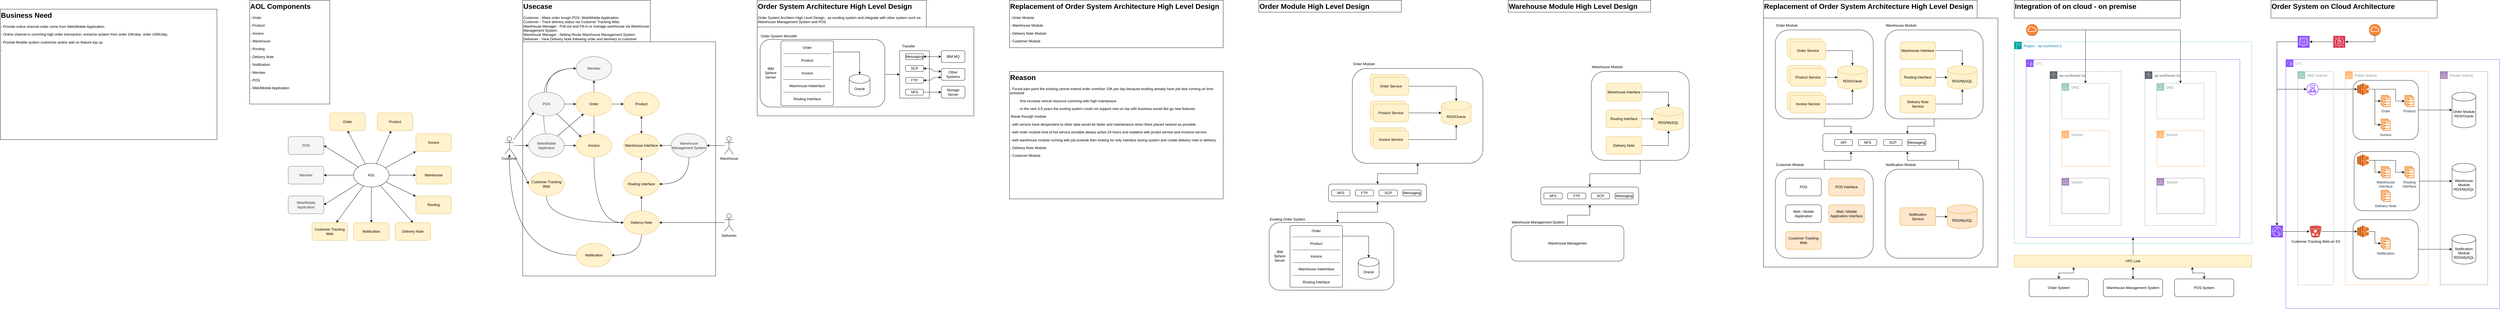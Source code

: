 <mxfile version="24.4.4" type="github" pages="2">
  <diagram name="Page-1" id="aaaa8250-4180-3840-79b5-4cada1eebb92">
    <mxGraphModel dx="2963" dy="1650" grid="1" gridSize="10" guides="1" tooltips="1" connect="1" arrows="1" fold="1" page="1" pageScale="1" pageWidth="850" pageHeight="1100" background="none" math="0" shadow="0">
      <root>
        <mxCell id="0" />
        <mxCell id="1" parent="0" />
        <mxCell id="h29dOdCf91kiFEEPr48u-304" value="VPC" style="points=[[0,0],[0.25,0],[0.5,0],[0.75,0],[1,0],[1,0.25],[1,0.5],[1,0.75],[1,1],[0.75,1],[0.5,1],[0.25,1],[0,1],[0,0.75],[0,0.5],[0,0.25]];outlineConnect=0;gradientColor=none;html=1;whiteSpace=wrap;fontSize=12;fontStyle=0;container=1;pointerEvents=0;collapsible=0;recursiveResize=0;shape=mxgraph.aws4.group;grIcon=mxgraph.aws4.group_vpc2;strokeColor=#8C4FFF;fillColor=none;verticalAlign=top;align=left;spacingLeft=30;fontColor=#AAB7B8;dashed=0;" vertex="1" parent="1">
          <mxGeometry x="7740" y="240" width="720" height="840" as="geometry" />
        </mxCell>
        <mxCell id="h29dOdCf91kiFEEPr48u-328" style="edgeStyle=orthogonalEdgeStyle;rounded=0;orthogonalLoop=1;jettySize=auto;html=1;entryX=0;entryY=0.5;entryDx=0;entryDy=0;entryPerimeter=0;" edge="1" parent="h29dOdCf91kiFEEPr48u-304" source="h29dOdCf91kiFEEPr48u-285" target="h29dOdCf91kiFEEPr48u-318">
          <mxGeometry relative="1" as="geometry" />
        </mxCell>
        <mxCell id="t5OwSdyjSk-G459lIH6P-13" style="edgeStyle=orthogonalEdgeStyle;rounded=0;orthogonalLoop=1;jettySize=auto;html=1;entryX=0;entryY=0.5;entryDx=0;entryDy=0;entryPerimeter=0;" edge="1" parent="h29dOdCf91kiFEEPr48u-304" source="h29dOdCf91kiFEEPr48u-317" target="h29dOdCf91kiFEEPr48u-325">
          <mxGeometry relative="1" as="geometry" />
        </mxCell>
        <mxCell id="h29dOdCf91kiFEEPr48u-277" value="DMZ Subnet" style="sketch=0;outlineConnect=0;gradientColor=none;html=1;whiteSpace=wrap;fontSize=12;fontStyle=0;shape=mxgraph.aws4.group;grIcon=mxgraph.aws4.group_subnet;strokeColor=#9AC7BF;fillColor=none;verticalAlign=top;align=left;spacingLeft=30;fontColor=#879196;dashed=0;" vertex="1" parent="h29dOdCf91kiFEEPr48u-304">
          <mxGeometry x="40" y="40" width="120" height="720" as="geometry" />
        </mxCell>
        <mxCell id="h29dOdCf91kiFEEPr48u-285" value="" style="sketch=0;outlineConnect=0;fontColor=#232F3E;gradientColor=none;fillColor=#8C4FFF;strokeColor=none;dashed=0;verticalLabelPosition=bottom;verticalAlign=top;align=center;html=1;fontSize=12;fontStyle=0;aspect=fixed;pointerEvents=1;shape=mxgraph.aws4.application_load_balancer;" vertex="1" parent="h29dOdCf91kiFEEPr48u-304">
          <mxGeometry x="70" y="80" width="40" height="40" as="geometry" />
        </mxCell>
        <mxCell id="h29dOdCf91kiFEEPr48u-317" value="Customer Tracking Web on S3" style="outlineConnect=0;dashed=0;verticalLabelPosition=bottom;verticalAlign=top;align=center;html=1;shape=mxgraph.aws3.bucket_with_objects;fillColor=#E05243;gradientColor=none;" vertex="1" parent="h29dOdCf91kiFEEPr48u-304">
          <mxGeometry x="80" y="560" width="40" height="40" as="geometry" />
        </mxCell>
        <mxCell id="t5OwSdyjSk-G459lIH6P-64" value="" style="group" vertex="1" connectable="0" parent="h29dOdCf91kiFEEPr48u-304">
          <mxGeometry x="520" y="40" width="160" height="720" as="geometry" />
        </mxCell>
        <mxCell id="h29dOdCf91kiFEEPr48u-282" value="Private Subnet" style="sketch=0;outlineConnect=0;gradientColor=none;html=1;whiteSpace=wrap;fontSize=12;fontStyle=0;shape=mxgraph.aws4.group;grIcon=mxgraph.aws4.group_subnet;strokeColor=#A680B8;fillColor=none;verticalAlign=top;align=left;spacingLeft=30;fontColor=#879196;dashed=0;" vertex="1" parent="t5OwSdyjSk-G459lIH6P-64">
          <mxGeometry width="160" height="720" as="geometry" />
        </mxCell>
        <mxCell id="h29dOdCf91kiFEEPr48u-283" value="&lt;div&gt;Order Module&lt;/div&gt;&lt;div&gt;RDS/Oracle&lt;br&gt;&lt;/div&gt;" style="shape=cylinder3;whiteSpace=wrap;html=1;boundedLbl=1;backgroundOutline=1;size=15;" vertex="1" parent="t5OwSdyjSk-G459lIH6P-64">
          <mxGeometry x="40" y="70" width="80" height="120" as="geometry" />
        </mxCell>
        <mxCell id="h29dOdCf91kiFEEPr48u-284" value="&lt;div&gt;Warehouse Module&lt;/div&gt;&lt;div&gt;RDS/MySQL&lt;br&gt;&lt;/div&gt;" style="shape=cylinder3;whiteSpace=wrap;html=1;boundedLbl=1;backgroundOutline=1;size=15;" vertex="1" parent="t5OwSdyjSk-G459lIH6P-64">
          <mxGeometry x="40" y="310" width="80" height="120" as="geometry" />
        </mxCell>
        <mxCell id="t5OwSdyjSk-G459lIH6P-63" value="&lt;div&gt;Notification&lt;/div&gt;&lt;div&gt;Module&lt;/div&gt;RDS/MySQL" style="shape=cylinder3;whiteSpace=wrap;html=1;boundedLbl=1;backgroundOutline=1;size=15;" vertex="1" parent="t5OwSdyjSk-G459lIH6P-64">
          <mxGeometry x="40" y="550" width="80" height="100" as="geometry" />
        </mxCell>
        <mxCell id="t5OwSdyjSk-G459lIH6P-65" value="" style="group" vertex="1" connectable="0" parent="h29dOdCf91kiFEEPr48u-304">
          <mxGeometry x="200" y="40" width="280" height="720" as="geometry" />
        </mxCell>
        <mxCell id="h29dOdCf91kiFEEPr48u-278" value="Public Subnet" style="sketch=0;outlineConnect=0;gradientColor=none;html=1;whiteSpace=wrap;fontSize=12;fontStyle=0;shape=mxgraph.aws4.group;grIcon=mxgraph.aws4.group_subnet;strokeColor=#FFB570;fillColor=none;verticalAlign=top;align=left;spacingLeft=30;fontColor=#879196;dashed=0;" vertex="1" parent="t5OwSdyjSk-G459lIH6P-65">
          <mxGeometry width="280" height="720" as="geometry" />
        </mxCell>
        <mxCell id="t5OwSdyjSk-G459lIH6P-1" value="" style="group" vertex="1" connectable="0" parent="t5OwSdyjSk-G459lIH6P-65">
          <mxGeometry x="40" y="40" width="206.25" height="190" as="geometry" />
        </mxCell>
        <mxCell id="h29dOdCf91kiFEEPr48u-308" value="Order" style="sketch=0;outlineConnect=0;fontColor=#232F3E;gradientColor=none;fillColor=#ED7100;strokeColor=none;dashed=0;verticalLabelPosition=bottom;verticalAlign=top;align=center;html=1;fontSize=12;fontStyle=0;aspect=fixed;pointerEvents=1;shape=mxgraph.aws4.ecs_service;" vertex="1" parent="t5OwSdyjSk-G459lIH6P-1">
          <mxGeometry x="80" y="40" width="32.5" height="40" as="geometry" />
        </mxCell>
        <mxCell id="h29dOdCf91kiFEEPr48u-309" value="Product" style="sketch=0;outlineConnect=0;fontColor=#232F3E;gradientColor=none;fillColor=#ED7100;strokeColor=none;dashed=0;verticalLabelPosition=bottom;verticalAlign=top;align=center;html=1;fontSize=12;fontStyle=0;aspect=fixed;pointerEvents=1;shape=mxgraph.aws4.ecs_service;" vertex="1" parent="t5OwSdyjSk-G459lIH6P-1">
          <mxGeometry x="160" y="40" width="32.5" height="40" as="geometry" />
        </mxCell>
        <mxCell id="h29dOdCf91kiFEEPr48u-310" value="Invoice" style="sketch=0;outlineConnect=0;fontColor=#232F3E;gradientColor=none;fillColor=#ED7100;strokeColor=none;dashed=0;verticalLabelPosition=bottom;verticalAlign=top;align=center;html=1;fontSize=12;fontStyle=0;aspect=fixed;pointerEvents=1;shape=mxgraph.aws4.ecs_service;" vertex="1" parent="t5OwSdyjSk-G459lIH6P-1">
          <mxGeometry x="80" y="120" width="32.5" height="40" as="geometry" />
        </mxCell>
        <mxCell id="h29dOdCf91kiFEEPr48u-318" value="" style="outlineConnect=0;dashed=0;verticalLabelPosition=bottom;verticalAlign=top;align=center;html=1;shape=mxgraph.aws3.elastic_load_balancing;fillColor=#F58536;gradientColor=none;" vertex="1" parent="t5OwSdyjSk-G459lIH6P-1">
          <mxGeometry width="40" height="40" as="geometry" />
        </mxCell>
        <mxCell id="h29dOdCf91kiFEEPr48u-319" style="edgeStyle=orthogonalEdgeStyle;rounded=0;orthogonalLoop=1;jettySize=auto;html=1;" edge="1" parent="t5OwSdyjSk-G459lIH6P-1" source="h29dOdCf91kiFEEPr48u-318" target="h29dOdCf91kiFEEPr48u-308">
          <mxGeometry relative="1" as="geometry" />
        </mxCell>
        <mxCell id="h29dOdCf91kiFEEPr48u-320" style="edgeStyle=orthogonalEdgeStyle;rounded=0;orthogonalLoop=1;jettySize=auto;html=1;" edge="1" parent="t5OwSdyjSk-G459lIH6P-1" source="h29dOdCf91kiFEEPr48u-318" target="h29dOdCf91kiFEEPr48u-309">
          <mxGeometry relative="1" as="geometry">
            <Array as="points">
              <mxPoint x="130" y="20" />
              <mxPoint x="130" y="60" />
            </Array>
          </mxGeometry>
        </mxCell>
        <mxCell id="h29dOdCf91kiFEEPr48u-321" style="edgeStyle=orthogonalEdgeStyle;rounded=0;orthogonalLoop=1;jettySize=auto;html=1;" edge="1" parent="t5OwSdyjSk-G459lIH6P-1" source="h29dOdCf91kiFEEPr48u-318" target="h29dOdCf91kiFEEPr48u-310">
          <mxGeometry relative="1" as="geometry">
            <Array as="points">
              <mxPoint x="60" y="20" />
              <mxPoint x="60" y="140" />
            </Array>
          </mxGeometry>
        </mxCell>
        <mxCell id="t5OwSdyjSk-G459lIH6P-73" value="" style="rounded=1;whiteSpace=wrap;html=1;fillColor=none;" vertex="1" parent="t5OwSdyjSk-G459lIH6P-1">
          <mxGeometry x="-13.75" y="-10" width="220" height="200" as="geometry" />
        </mxCell>
        <mxCell id="t5OwSdyjSk-G459lIH6P-2" value="" style="group" vertex="1" connectable="0" parent="t5OwSdyjSk-G459lIH6P-65">
          <mxGeometry x="40" y="280" width="192.5" height="80" as="geometry" />
        </mxCell>
        <mxCell id="h29dOdCf91kiFEEPr48u-311" value="Warehouse&lt;div&gt;Interface&lt;/div&gt;" style="sketch=0;outlineConnect=0;fontColor=#232F3E;gradientColor=none;fillColor=#ED7100;strokeColor=none;dashed=0;verticalLabelPosition=bottom;verticalAlign=top;align=center;html=1;fontSize=12;fontStyle=0;aspect=fixed;pointerEvents=1;shape=mxgraph.aws4.ecs_service;" vertex="1" parent="t5OwSdyjSk-G459lIH6P-2">
          <mxGeometry x="80" y="40" width="32.5" height="40" as="geometry" />
        </mxCell>
        <mxCell id="h29dOdCf91kiFEEPr48u-312" value="Routing&lt;div&gt;Interface&lt;/div&gt;" style="sketch=0;outlineConnect=0;fontColor=#232F3E;gradientColor=none;fillColor=#ED7100;strokeColor=none;dashed=0;verticalLabelPosition=bottom;verticalAlign=top;align=center;html=1;fontSize=12;fontStyle=0;aspect=fixed;pointerEvents=1;shape=mxgraph.aws4.ecs_service;" vertex="1" parent="t5OwSdyjSk-G459lIH6P-2">
          <mxGeometry x="160" y="40" width="32.5" height="40" as="geometry" />
        </mxCell>
        <mxCell id="h29dOdCf91kiFEEPr48u-322" value="" style="outlineConnect=0;dashed=0;verticalLabelPosition=bottom;verticalAlign=top;align=center;html=1;shape=mxgraph.aws3.elastic_load_balancing;fillColor=#F58536;gradientColor=none;" vertex="1" parent="t5OwSdyjSk-G459lIH6P-2">
          <mxGeometry width="40" height="40" as="geometry" />
        </mxCell>
        <mxCell id="h29dOdCf91kiFEEPr48u-323" style="edgeStyle=orthogonalEdgeStyle;rounded=0;orthogonalLoop=1;jettySize=auto;html=1;" edge="1" parent="t5OwSdyjSk-G459lIH6P-2" source="h29dOdCf91kiFEEPr48u-322" target="h29dOdCf91kiFEEPr48u-311">
          <mxGeometry relative="1" as="geometry" />
        </mxCell>
        <mxCell id="h29dOdCf91kiFEEPr48u-324" style="edgeStyle=orthogonalEdgeStyle;rounded=0;orthogonalLoop=1;jettySize=auto;html=1;" edge="1" parent="t5OwSdyjSk-G459lIH6P-2" source="h29dOdCf91kiFEEPr48u-322" target="h29dOdCf91kiFEEPr48u-312">
          <mxGeometry relative="1" as="geometry">
            <Array as="points">
              <mxPoint x="130" y="20" />
              <mxPoint x="130" y="60" />
            </Array>
          </mxGeometry>
        </mxCell>
        <mxCell id="h29dOdCf91kiFEEPr48u-313" value="Delivery Note" style="sketch=0;outlineConnect=0;fontColor=#232F3E;gradientColor=none;fillColor=#ED7100;strokeColor=none;dashed=0;verticalLabelPosition=bottom;verticalAlign=top;align=center;html=1;fontSize=12;fontStyle=0;aspect=fixed;pointerEvents=1;shape=mxgraph.aws4.ecs_service;" vertex="1" parent="t5OwSdyjSk-G459lIH6P-65">
          <mxGeometry x="120" y="400" width="32.5" height="40" as="geometry" />
        </mxCell>
        <mxCell id="h29dOdCf91kiFEEPr48u-315" value="Notification" style="sketch=0;outlineConnect=0;fontColor=#232F3E;gradientColor=none;fillColor=#ED7100;strokeColor=none;dashed=0;verticalLabelPosition=bottom;verticalAlign=top;align=center;html=1;fontSize=12;fontStyle=0;aspect=fixed;pointerEvents=1;shape=mxgraph.aws4.ecs_service;" vertex="1" parent="t5OwSdyjSk-G459lIH6P-65">
          <mxGeometry x="120" y="560" width="32.5" height="40" as="geometry" />
        </mxCell>
        <mxCell id="t5OwSdyjSk-G459lIH6P-62" style="edgeStyle=orthogonalEdgeStyle;rounded=0;orthogonalLoop=1;jettySize=auto;html=1;" edge="1" parent="t5OwSdyjSk-G459lIH6P-65" source="h29dOdCf91kiFEEPr48u-325" target="h29dOdCf91kiFEEPr48u-315">
          <mxGeometry relative="1" as="geometry" />
        </mxCell>
        <mxCell id="h29dOdCf91kiFEEPr48u-325" value="" style="outlineConnect=0;dashed=0;verticalLabelPosition=bottom;verticalAlign=top;align=center;html=1;shape=mxgraph.aws3.elastic_load_balancing;fillColor=#F58536;gradientColor=none;" vertex="1" parent="t5OwSdyjSk-G459lIH6P-65">
          <mxGeometry x="40" y="520" width="40" height="40" as="geometry" />
        </mxCell>
        <mxCell id="t5OwSdyjSk-G459lIH6P-69" value="" style="rounded=1;whiteSpace=wrap;html=1;fillColor=none;" vertex="1" parent="t5OwSdyjSk-G459lIH6P-65">
          <mxGeometry x="30" y="270" width="220" height="200" as="geometry" />
        </mxCell>
        <mxCell id="t5OwSdyjSk-G459lIH6P-71" value="" style="rounded=1;whiteSpace=wrap;html=1;fillColor=none;" vertex="1" parent="t5OwSdyjSk-G459lIH6P-65">
          <mxGeometry x="26.25" y="500" width="220" height="200" as="geometry" />
        </mxCell>
        <mxCell id="t5OwSdyjSk-G459lIH6P-70" value="" style="edgeStyle=orthogonalEdgeStyle;rounded=0;orthogonalLoop=1;jettySize=auto;html=1;" edge="1" parent="h29dOdCf91kiFEEPr48u-304" source="t5OwSdyjSk-G459lIH6P-69" target="h29dOdCf91kiFEEPr48u-284">
          <mxGeometry relative="1" as="geometry" />
        </mxCell>
        <mxCell id="t5OwSdyjSk-G459lIH6P-72" value="" style="edgeStyle=orthogonalEdgeStyle;rounded=0;orthogonalLoop=1;jettySize=auto;html=1;" edge="1" parent="h29dOdCf91kiFEEPr48u-304" source="t5OwSdyjSk-G459lIH6P-71" target="t5OwSdyjSk-G459lIH6P-63">
          <mxGeometry relative="1" as="geometry" />
        </mxCell>
        <mxCell id="t5OwSdyjSk-G459lIH6P-74" value="" style="edgeStyle=orthogonalEdgeStyle;rounded=0;orthogonalLoop=1;jettySize=auto;html=1;" edge="1" parent="h29dOdCf91kiFEEPr48u-304" source="t5OwSdyjSk-G459lIH6P-73" target="h29dOdCf91kiFEEPr48u-283">
          <mxGeometry relative="1" as="geometry" />
        </mxCell>
        <mxCell id="h29dOdCf91kiFEEPr48u-100" style="edgeStyle=orthogonalEdgeStyle;rounded=0;orthogonalLoop=1;jettySize=auto;html=1;entryX=0.5;entryY=1;entryDx=0;entryDy=0;startArrow=classic;startFill=1;" edge="1" parent="1" source="h29dOdCf91kiFEEPr48u-78" target="h29dOdCf91kiFEEPr48u-81">
          <mxGeometry relative="1" as="geometry" />
        </mxCell>
        <mxCell id="h29dOdCf91kiFEEPr48u-1" value="&lt;h1 style=&quot;margin-top: 0px;&quot;&gt;Business Need&lt;/h1&gt;&lt;p&gt;- Provide online channel order come from Web/Mobile Application.&lt;/p&gt;&lt;p&gt;- Online channel in comming high order transaction, enhance system from order 10K/day&amp;nbsp; order 100K/day.&lt;/p&gt;&lt;p&gt;- Provide flexible system customize and/or add on feature top up.&lt;/p&gt;&lt;p&gt;-&amp;nbsp;&lt;/p&gt;" style="text;html=1;whiteSpace=wrap;overflow=hidden;rounded=0;strokeColor=default;" vertex="1" parent="1">
          <mxGeometry x="40" y="70" width="730" height="440" as="geometry" />
        </mxCell>
        <mxCell id="h29dOdCf91kiFEEPr48u-2" value="&lt;h1 style=&quot;margin-top: 0px;&quot;&gt;AOL Components&lt;/h1&gt;&lt;p&gt;- Order&lt;/p&gt;&lt;p&gt;- Product&lt;/p&gt;&lt;p&gt;- Invoice&lt;/p&gt;&lt;p&gt;- Warehouse&lt;/p&gt;&lt;p&gt;- Routing&lt;/p&gt;&lt;p&gt;- Delivery Note&lt;/p&gt;&lt;p&gt;- Notification&lt;/p&gt;&lt;p&gt;- Member&lt;/p&gt;&lt;p&gt;- POS&lt;/p&gt;&lt;p&gt;- Web/Mobile Application&lt;/p&gt;" style="text;html=1;whiteSpace=wrap;overflow=hidden;rounded=0;strokeColor=default;" vertex="1" parent="1">
          <mxGeometry x="880" y="40" width="270" height="350" as="geometry" />
        </mxCell>
        <mxCell id="h29dOdCf91kiFEEPr48u-24" style="rounded=0;orthogonalLoop=1;jettySize=auto;html=1;entryX=0.5;entryY=1;entryDx=0;entryDy=0;" edge="1" parent="1" source="h29dOdCf91kiFEEPr48u-3" target="h29dOdCf91kiFEEPr48u-14">
          <mxGeometry relative="1" as="geometry" />
        </mxCell>
        <mxCell id="h29dOdCf91kiFEEPr48u-25" style="rounded=0;orthogonalLoop=1;jettySize=auto;html=1;" edge="1" parent="1" source="h29dOdCf91kiFEEPr48u-3" target="h29dOdCf91kiFEEPr48u-15">
          <mxGeometry relative="1" as="geometry" />
        </mxCell>
        <mxCell id="h29dOdCf91kiFEEPr48u-26" style="rounded=0;orthogonalLoop=1;jettySize=auto;html=1;entryX=0;entryY=1;entryDx=0;entryDy=0;" edge="1" parent="1" source="h29dOdCf91kiFEEPr48u-3" target="h29dOdCf91kiFEEPr48u-16">
          <mxGeometry relative="1" as="geometry" />
        </mxCell>
        <mxCell id="h29dOdCf91kiFEEPr48u-27" value="" style="edgeStyle=orthogonalEdgeStyle;rounded=0;orthogonalLoop=1;jettySize=auto;html=1;" edge="1" parent="1" source="h29dOdCf91kiFEEPr48u-3" target="h29dOdCf91kiFEEPr48u-17">
          <mxGeometry relative="1" as="geometry" />
        </mxCell>
        <mxCell id="h29dOdCf91kiFEEPr48u-28" style="rounded=0;orthogonalLoop=1;jettySize=auto;html=1;entryX=0.5;entryY=0;entryDx=0;entryDy=0;" edge="1" parent="1" source="h29dOdCf91kiFEEPr48u-3" target="h29dOdCf91kiFEEPr48u-18">
          <mxGeometry relative="1" as="geometry" />
        </mxCell>
        <mxCell id="h29dOdCf91kiFEEPr48u-29" style="rounded=0;orthogonalLoop=1;jettySize=auto;html=1;" edge="1" parent="1" source="h29dOdCf91kiFEEPr48u-3" target="h29dOdCf91kiFEEPr48u-19">
          <mxGeometry relative="1" as="geometry" />
        </mxCell>
        <mxCell id="h29dOdCf91kiFEEPr48u-30" style="rounded=0;orthogonalLoop=1;jettySize=auto;html=1;" edge="1" parent="1" source="h29dOdCf91kiFEEPr48u-3" target="h29dOdCf91kiFEEPr48u-23">
          <mxGeometry relative="1" as="geometry" />
        </mxCell>
        <mxCell id="h29dOdCf91kiFEEPr48u-31" style="rounded=0;orthogonalLoop=1;jettySize=auto;html=1;entryX=1;entryY=0.5;entryDx=0;entryDy=0;" edge="1" parent="1" source="h29dOdCf91kiFEEPr48u-3" target="h29dOdCf91kiFEEPr48u-22">
          <mxGeometry relative="1" as="geometry" />
        </mxCell>
        <mxCell id="h29dOdCf91kiFEEPr48u-32" style="edgeStyle=orthogonalEdgeStyle;rounded=0;orthogonalLoop=1;jettySize=auto;html=1;entryX=1;entryY=0.5;entryDx=0;entryDy=0;" edge="1" parent="1" source="h29dOdCf91kiFEEPr48u-3" target="h29dOdCf91kiFEEPr48u-21">
          <mxGeometry relative="1" as="geometry" />
        </mxCell>
        <mxCell id="h29dOdCf91kiFEEPr48u-33" style="rounded=0;orthogonalLoop=1;jettySize=auto;html=1;entryX=1;entryY=0.5;entryDx=0;entryDy=0;" edge="1" parent="1" source="h29dOdCf91kiFEEPr48u-3" target="h29dOdCf91kiFEEPr48u-20">
          <mxGeometry relative="1" as="geometry" />
        </mxCell>
        <mxCell id="h29dOdCf91kiFEEPr48u-46" style="rounded=0;orthogonalLoop=1;jettySize=auto;html=1;" edge="1" parent="1" source="h29dOdCf91kiFEEPr48u-3" target="h29dOdCf91kiFEEPr48u-45">
          <mxGeometry relative="1" as="geometry" />
        </mxCell>
        <mxCell id="h29dOdCf91kiFEEPr48u-3" value="AOL" style="ellipse;whiteSpace=wrap;html=1;" vertex="1" parent="1">
          <mxGeometry x="1230" y="590" width="120" height="80" as="geometry" />
        </mxCell>
        <mxCell id="h29dOdCf91kiFEEPr48u-14" value="Order" style="rounded=1;whiteSpace=wrap;html=1;fillColor=#fff2cc;strokeColor=#d6b656;" vertex="1" parent="1">
          <mxGeometry x="1150" y="420" width="120" height="60" as="geometry" />
        </mxCell>
        <mxCell id="h29dOdCf91kiFEEPr48u-15" value="Product" style="rounded=1;whiteSpace=wrap;html=1;fillColor=#fff2cc;strokeColor=#d6b656;" vertex="1" parent="1">
          <mxGeometry x="1310" y="420" width="120" height="60" as="geometry" />
        </mxCell>
        <mxCell id="h29dOdCf91kiFEEPr48u-16" value="Invoice" style="rounded=1;whiteSpace=wrap;html=1;fillColor=#fff2cc;strokeColor=#d6b656;" vertex="1" parent="1">
          <mxGeometry x="1440" y="490" width="120" height="60" as="geometry" />
        </mxCell>
        <mxCell id="h29dOdCf91kiFEEPr48u-17" value="Warehouse" style="rounded=1;whiteSpace=wrap;html=1;fillColor=#fff2cc;strokeColor=#d6b656;" vertex="1" parent="1">
          <mxGeometry x="1440" y="600" width="120" height="60" as="geometry" />
        </mxCell>
        <mxCell id="h29dOdCf91kiFEEPr48u-18" value="Delivery Note" style="rounded=1;whiteSpace=wrap;html=1;fillColor=#fff2cc;strokeColor=#d6b656;" vertex="1" parent="1">
          <mxGeometry x="1370" y="790" width="120" height="60" as="geometry" />
        </mxCell>
        <mxCell id="h29dOdCf91kiFEEPr48u-19" value="Notification" style="rounded=1;whiteSpace=wrap;html=1;fillColor=#fff2cc;strokeColor=#d6b656;" vertex="1" parent="1">
          <mxGeometry x="1230" y="790" width="120" height="60" as="geometry" />
        </mxCell>
        <mxCell id="h29dOdCf91kiFEEPr48u-20" value="POS" style="rounded=1;whiteSpace=wrap;html=1;fillColor=#f5f5f5;fontColor=#333333;strokeColor=#666666;" vertex="1" parent="1">
          <mxGeometry x="1010" y="500" width="120" height="60" as="geometry" />
        </mxCell>
        <mxCell id="h29dOdCf91kiFEEPr48u-21" value="Member" style="rounded=1;whiteSpace=wrap;html=1;fillColor=#f5f5f5;fontColor=#333333;strokeColor=#666666;" vertex="1" parent="1">
          <mxGeometry x="1010" y="600" width="120" height="60" as="geometry" />
        </mxCell>
        <mxCell id="h29dOdCf91kiFEEPr48u-22" value="Web/Mobile Application" style="rounded=1;whiteSpace=wrap;html=1;fillColor=#f5f5f5;fontColor=#333333;strokeColor=#666666;" vertex="1" parent="1">
          <mxGeometry x="1010" y="700" width="120" height="60" as="geometry" />
        </mxCell>
        <mxCell id="h29dOdCf91kiFEEPr48u-23" value="Customer Tracking Web" style="rounded=1;whiteSpace=wrap;html=1;fillColor=#fff2cc;strokeColor=#d6b656;" vertex="1" parent="1">
          <mxGeometry x="1090" y="790" width="120" height="60" as="geometry" />
        </mxCell>
        <mxCell id="h29dOdCf91kiFEEPr48u-45" value="Routing" style="rounded=1;whiteSpace=wrap;html=1;fillColor=#fff2cc;strokeColor=#d6b656;" vertex="1" parent="1">
          <mxGeometry x="1440" y="700" width="120" height="60" as="geometry" />
        </mxCell>
        <mxCell id="h29dOdCf91kiFEEPr48u-99" style="edgeStyle=orthogonalEdgeStyle;rounded=0;orthogonalLoop=1;jettySize=auto;html=1;entryX=0.5;entryY=1;entryDx=0;entryDy=0;startArrow=classic;startFill=1;" edge="1" parent="1" target="h29dOdCf91kiFEEPr48u-78">
          <mxGeometry relative="1" as="geometry">
            <mxPoint x="4545" y="790" as="sourcePoint" />
          </mxGeometry>
        </mxCell>
        <mxCell id="h29dOdCf91kiFEEPr48u-108" value="" style="group" vertex="1" connectable="0" parent="1">
          <mxGeometry x="4515" y="650" width="330" height="70" as="geometry" />
        </mxCell>
        <mxCell id="h29dOdCf91kiFEEPr48u-78" value="" style="rounded=1;whiteSpace=wrap;html=1;fillColor=none;" vertex="1" parent="h29dOdCf91kiFEEPr48u-108">
          <mxGeometry y="10" width="330" height="60" as="geometry" />
        </mxCell>
        <mxCell id="h29dOdCf91kiFEEPr48u-202" value="FTP" style="rounded=1;whiteSpace=wrap;html=1;" vertex="1" parent="h29dOdCf91kiFEEPr48u-108">
          <mxGeometry x="90.002" y="30" width="61.875" height="20" as="geometry" />
        </mxCell>
        <mxCell id="h29dOdCf91kiFEEPr48u-203" value="NFS" style="rounded=1;whiteSpace=wrap;html=1;" vertex="1" parent="h29dOdCf91kiFEEPr48u-108">
          <mxGeometry x="10.312" y="30" width="61.875" height="20" as="geometry" />
        </mxCell>
        <mxCell id="h29dOdCf91kiFEEPr48u-205" value="SCP" style="rounded=1;whiteSpace=wrap;html=1;" vertex="1" parent="h29dOdCf91kiFEEPr48u-108">
          <mxGeometry x="170.005" y="30" width="61.875" height="20" as="geometry" />
        </mxCell>
        <mxCell id="h29dOdCf91kiFEEPr48u-206" value="Messaging" style="rounded=1;whiteSpace=wrap;html=1;" vertex="1" parent="h29dOdCf91kiFEEPr48u-108">
          <mxGeometry x="249.995" y="30" width="61.875" height="20" as="geometry" />
        </mxCell>
        <mxCell id="h29dOdCf91kiFEEPr48u-140" value="&lt;h1 style=&quot;margin-top: 0px;&quot;&gt;Usecase&lt;/h1&gt;&lt;p&gt;Customer - Make order trough POS, Web/Mobile Application.&lt;br&gt;&lt;span style=&quot;background-color: initial;&quot;&gt;Customer - Track delivery status via Customer Tracking Web.&lt;br&gt;Warehouse Manager - Pull-out and Fill-in or manage warehouse via Warehouse Management System.&lt;br&gt;Warehouse Manager - Setting Route Warehouse Management System.&lt;br&gt;Deliverier - View Delivery Note following order and derlivery to customer&lt;/span&gt;&lt;/p&gt;" style="text;html=1;whiteSpace=wrap;overflow=hidden;rounded=0;strokeColor=default;" vertex="1" parent="1">
          <mxGeometry x="1800" y="40" width="430" height="140" as="geometry" />
        </mxCell>
        <mxCell id="h29dOdCf91kiFEEPr48u-150" value="" style="group" vertex="1" connectable="0" parent="1">
          <mxGeometry x="1740" y="180" width="770" height="790" as="geometry" />
        </mxCell>
        <mxCell id="h29dOdCf91kiFEEPr48u-50" value="" style="rounded=0;whiteSpace=wrap;html=1;fillColor=none;" vertex="1" parent="h29dOdCf91kiFEEPr48u-150">
          <mxGeometry x="60" width="650" height="790" as="geometry" />
        </mxCell>
        <mxCell id="h29dOdCf91kiFEEPr48u-73" style="rounded=0;orthogonalLoop=1;jettySize=auto;html=1;entryX=1;entryY=0.5;entryDx=0;entryDy=0;" edge="1" parent="h29dOdCf91kiFEEPr48u-150" source="h29dOdCf91kiFEEPr48u-34" target="h29dOdCf91kiFEEPr48u-143">
          <mxGeometry relative="1" as="geometry" />
        </mxCell>
        <mxCell id="h29dOdCf91kiFEEPr48u-34" value="Warehouse" style="shape=umlActor;verticalLabelPosition=bottom;verticalAlign=top;html=1;outlineConnect=0;" vertex="1" parent="h29dOdCf91kiFEEPr48u-150">
          <mxGeometry x="740" y="320" width="30" height="60" as="geometry" />
        </mxCell>
        <mxCell id="h29dOdCf91kiFEEPr48u-54" style="rounded=0;orthogonalLoop=1;jettySize=auto;html=1;entryX=0;entryY=0.5;entryDx=0;entryDy=0;edgeStyle=orthogonalEdgeStyle;curved=1;exitX=0.5;exitY=0;exitDx=0;exitDy=0;" edge="1" parent="h29dOdCf91kiFEEPr48u-150" source="h29dOdCf91kiFEEPr48u-36" target="h29dOdCf91kiFEEPr48u-38">
          <mxGeometry relative="1" as="geometry" />
        </mxCell>
        <mxCell id="h29dOdCf91kiFEEPr48u-70" value="" style="edgeStyle=orthogonalEdgeStyle;rounded=0;orthogonalLoop=1;jettySize=auto;html=1;" edge="1" parent="h29dOdCf91kiFEEPr48u-150" source="h29dOdCf91kiFEEPr48u-36" target="h29dOdCf91kiFEEPr48u-39">
          <mxGeometry relative="1" as="geometry" />
        </mxCell>
        <mxCell id="h29dOdCf91kiFEEPr48u-75" style="rounded=0;orthogonalLoop=1;jettySize=auto;html=1;entryX=0;entryY=0;entryDx=0;entryDy=0;" edge="1" parent="h29dOdCf91kiFEEPr48u-150" source="h29dOdCf91kiFEEPr48u-36" target="h29dOdCf91kiFEEPr48u-40">
          <mxGeometry relative="1" as="geometry" />
        </mxCell>
        <mxCell id="h29dOdCf91kiFEEPr48u-55" style="rounded=0;orthogonalLoop=1;jettySize=auto;html=1;entryX=0;entryY=0.5;entryDx=0;entryDy=0;edgeStyle=orthogonalEdgeStyle;curved=1;exitX=0.5;exitY=0;exitDx=0;exitDy=0;" edge="1" parent="h29dOdCf91kiFEEPr48u-150" source="h29dOdCf91kiFEEPr48u-37" target="h29dOdCf91kiFEEPr48u-38">
          <mxGeometry relative="1" as="geometry">
            <Array as="points">
              <mxPoint x="130" y="310" />
              <mxPoint x="130" y="90" />
            </Array>
          </mxGeometry>
        </mxCell>
        <mxCell id="h29dOdCf91kiFEEPr48u-36" value="POS" style="ellipse;whiteSpace=wrap;html=1;fillColor=#f5f5f5;fontColor=#333333;strokeColor=#666666;" vertex="1" parent="h29dOdCf91kiFEEPr48u-150">
          <mxGeometry x="80" y="170" width="120" height="80" as="geometry" />
        </mxCell>
        <mxCell id="h29dOdCf91kiFEEPr48u-71" style="rounded=0;orthogonalLoop=1;jettySize=auto;html=1;entryX=0.212;entryY=0.912;entryDx=0;entryDy=0;entryPerimeter=0;" edge="1" parent="h29dOdCf91kiFEEPr48u-150" source="h29dOdCf91kiFEEPr48u-37" target="h29dOdCf91kiFEEPr48u-39">
          <mxGeometry relative="1" as="geometry" />
        </mxCell>
        <mxCell id="h29dOdCf91kiFEEPr48u-76" value="" style="edgeStyle=orthogonalEdgeStyle;rounded=0;orthogonalLoop=1;jettySize=auto;html=1;" edge="1" parent="h29dOdCf91kiFEEPr48u-150" source="h29dOdCf91kiFEEPr48u-37" target="h29dOdCf91kiFEEPr48u-40">
          <mxGeometry relative="1" as="geometry" />
        </mxCell>
        <mxCell id="h29dOdCf91kiFEEPr48u-37" value="Web/Mobile Applicaion" style="ellipse;whiteSpace=wrap;html=1;fillColor=#f5f5f5;fontColor=#333333;strokeColor=#666666;" vertex="1" parent="h29dOdCf91kiFEEPr48u-150">
          <mxGeometry x="80" y="310" width="120" height="80" as="geometry" />
        </mxCell>
        <mxCell id="h29dOdCf91kiFEEPr48u-38" value="Member" style="ellipse;whiteSpace=wrap;html=1;fillColor=#f5f5f5;fontColor=#333333;strokeColor=#666666;" vertex="1" parent="h29dOdCf91kiFEEPr48u-150">
          <mxGeometry x="240" y="50" width="120" height="80" as="geometry" />
        </mxCell>
        <mxCell id="h29dOdCf91kiFEEPr48u-57" style="edgeStyle=orthogonalEdgeStyle;rounded=0;orthogonalLoop=1;jettySize=auto;html=1;" edge="1" parent="h29dOdCf91kiFEEPr48u-150" source="h29dOdCf91kiFEEPr48u-39" target="h29dOdCf91kiFEEPr48u-41">
          <mxGeometry relative="1" as="geometry" />
        </mxCell>
        <mxCell id="h29dOdCf91kiFEEPr48u-60" style="edgeStyle=orthogonalEdgeStyle;rounded=0;orthogonalLoop=1;jettySize=auto;html=1;" edge="1" parent="h29dOdCf91kiFEEPr48u-150" source="h29dOdCf91kiFEEPr48u-39" target="h29dOdCf91kiFEEPr48u-40">
          <mxGeometry relative="1" as="geometry" />
        </mxCell>
        <mxCell id="h29dOdCf91kiFEEPr48u-72" value="" style="edgeStyle=orthogonalEdgeStyle;rounded=0;orthogonalLoop=1;jettySize=auto;html=1;" edge="1" parent="h29dOdCf91kiFEEPr48u-150" source="h29dOdCf91kiFEEPr48u-39" target="h29dOdCf91kiFEEPr48u-38">
          <mxGeometry relative="1" as="geometry" />
        </mxCell>
        <mxCell id="h29dOdCf91kiFEEPr48u-39" value="Order" style="ellipse;whiteSpace=wrap;html=1;fillColor=#fff2cc;strokeColor=#d6b656;" vertex="1" parent="h29dOdCf91kiFEEPr48u-150">
          <mxGeometry x="240" y="170" width="120" height="80" as="geometry" />
        </mxCell>
        <mxCell id="h29dOdCf91kiFEEPr48u-149" style="edgeStyle=orthogonalEdgeStyle;rounded=0;orthogonalLoop=1;jettySize=auto;html=1;entryX=0;entryY=0.5;entryDx=0;entryDy=0;exitX=0.5;exitY=1;exitDx=0;exitDy=0;curved=1;" edge="1" parent="h29dOdCf91kiFEEPr48u-150" source="h29dOdCf91kiFEEPr48u-40" target="h29dOdCf91kiFEEPr48u-43">
          <mxGeometry relative="1" as="geometry" />
        </mxCell>
        <mxCell id="h29dOdCf91kiFEEPr48u-40" value="Invoice" style="ellipse;whiteSpace=wrap;html=1;fillColor=#fff2cc;strokeColor=#d6b656;" vertex="1" parent="h29dOdCf91kiFEEPr48u-150">
          <mxGeometry x="240" y="310" width="120" height="80" as="geometry" />
        </mxCell>
        <mxCell id="h29dOdCf91kiFEEPr48u-58" style="edgeStyle=orthogonalEdgeStyle;rounded=0;orthogonalLoop=1;jettySize=auto;html=1;entryX=0.5;entryY=0;entryDx=0;entryDy=0;" edge="1" parent="h29dOdCf91kiFEEPr48u-150" source="h29dOdCf91kiFEEPr48u-41" target="h29dOdCf91kiFEEPr48u-42">
          <mxGeometry relative="1" as="geometry" />
        </mxCell>
        <mxCell id="h29dOdCf91kiFEEPr48u-41" value="Product" style="ellipse;whiteSpace=wrap;html=1;fillColor=#fff2cc;strokeColor=#d6b656;" vertex="1" parent="h29dOdCf91kiFEEPr48u-150">
          <mxGeometry x="400" y="170" width="120" height="80" as="geometry" />
        </mxCell>
        <mxCell id="h29dOdCf91kiFEEPr48u-59" style="edgeStyle=orthogonalEdgeStyle;rounded=0;orthogonalLoop=1;jettySize=auto;html=1;entryX=0.5;entryY=1;entryDx=0;entryDy=0;" edge="1" parent="h29dOdCf91kiFEEPr48u-150" source="h29dOdCf91kiFEEPr48u-42" target="h29dOdCf91kiFEEPr48u-41">
          <mxGeometry relative="1" as="geometry" />
        </mxCell>
        <mxCell id="h29dOdCf91kiFEEPr48u-42" value="Warehouse Interface" style="ellipse;whiteSpace=wrap;html=1;fillColor=#fff2cc;strokeColor=#d6b656;" vertex="1" parent="h29dOdCf91kiFEEPr48u-150">
          <mxGeometry x="400" y="310" width="120" height="80" as="geometry" />
        </mxCell>
        <mxCell id="h29dOdCf91kiFEEPr48u-63" style="edgeStyle=orthogonalEdgeStyle;rounded=0;orthogonalLoop=1;jettySize=auto;html=1;exitX=0.5;exitY=1;exitDx=0;exitDy=0;entryX=1;entryY=0.5;entryDx=0;entryDy=0;curved=1;" edge="1" parent="h29dOdCf91kiFEEPr48u-150" source="h29dOdCf91kiFEEPr48u-43" target="h29dOdCf91kiFEEPr48u-44">
          <mxGeometry relative="1" as="geometry" />
        </mxCell>
        <mxCell id="h29dOdCf91kiFEEPr48u-147" style="edgeStyle=orthogonalEdgeStyle;rounded=0;orthogonalLoop=1;jettySize=auto;html=1;entryX=0.5;entryY=1;entryDx=0;entryDy=0;" edge="1" parent="h29dOdCf91kiFEEPr48u-150" source="h29dOdCf91kiFEEPr48u-43" target="h29dOdCf91kiFEEPr48u-47">
          <mxGeometry relative="1" as="geometry" />
        </mxCell>
        <mxCell id="h29dOdCf91kiFEEPr48u-43" value="Deliervy Note" style="ellipse;whiteSpace=wrap;html=1;fillColor=#fff2cc;strokeColor=#d6b656;" vertex="1" parent="h29dOdCf91kiFEEPr48u-150">
          <mxGeometry x="400" y="570" width="120" height="80" as="geometry" />
        </mxCell>
        <mxCell id="h29dOdCf91kiFEEPr48u-64" style="rounded=0;orthogonalLoop=1;jettySize=auto;html=1;edgeStyle=orthogonalEdgeStyle;curved=1;" edge="1" parent="h29dOdCf91kiFEEPr48u-150" source="h29dOdCf91kiFEEPr48u-44" target="h29dOdCf91kiFEEPr48u-48">
          <mxGeometry relative="1" as="geometry">
            <mxPoint x="-50" y="400" as="targetPoint" />
          </mxGeometry>
        </mxCell>
        <mxCell id="h29dOdCf91kiFEEPr48u-44" value="Notification" style="ellipse;whiteSpace=wrap;html=1;fillColor=#fff2cc;strokeColor=#d6b656;" vertex="1" parent="h29dOdCf91kiFEEPr48u-150">
          <mxGeometry x="240" y="680" width="120" height="80" as="geometry" />
        </mxCell>
        <mxCell id="h29dOdCf91kiFEEPr48u-146" value="" style="edgeStyle=orthogonalEdgeStyle;rounded=0;orthogonalLoop=1;jettySize=auto;html=1;" edge="1" parent="h29dOdCf91kiFEEPr48u-150" source="h29dOdCf91kiFEEPr48u-47" target="h29dOdCf91kiFEEPr48u-42">
          <mxGeometry relative="1" as="geometry" />
        </mxCell>
        <mxCell id="h29dOdCf91kiFEEPr48u-47" value="Routing Interface" style="ellipse;whiteSpace=wrap;html=1;fillColor=#fff2cc;strokeColor=#d6b656;" vertex="1" parent="h29dOdCf91kiFEEPr48u-150">
          <mxGeometry x="400" y="440" width="120" height="80" as="geometry" />
        </mxCell>
        <mxCell id="h29dOdCf91kiFEEPr48u-52" style="rounded=0;orthogonalLoop=1;jettySize=auto;html=1;entryX=0;entryY=1;entryDx=0;entryDy=0;" edge="1" parent="h29dOdCf91kiFEEPr48u-150" source="h29dOdCf91kiFEEPr48u-48" target="h29dOdCf91kiFEEPr48u-36">
          <mxGeometry relative="1" as="geometry" />
        </mxCell>
        <mxCell id="h29dOdCf91kiFEEPr48u-53" style="rounded=0;orthogonalLoop=1;jettySize=auto;html=1;" edge="1" parent="h29dOdCf91kiFEEPr48u-150" source="h29dOdCf91kiFEEPr48u-48" target="h29dOdCf91kiFEEPr48u-37">
          <mxGeometry relative="1" as="geometry" />
        </mxCell>
        <mxCell id="h29dOdCf91kiFEEPr48u-141" style="rounded=0;orthogonalLoop=1;jettySize=auto;html=1;entryX=0;entryY=0.5;entryDx=0;entryDy=0;" edge="1" parent="h29dOdCf91kiFEEPr48u-150" source="h29dOdCf91kiFEEPr48u-48" target="h29dOdCf91kiFEEPr48u-56">
          <mxGeometry relative="1" as="geometry" />
        </mxCell>
        <mxCell id="h29dOdCf91kiFEEPr48u-48" value="Customer" style="shape=umlActor;verticalLabelPosition=bottom;verticalAlign=top;html=1;outlineConnect=0;" vertex="1" parent="h29dOdCf91kiFEEPr48u-150">
          <mxGeometry y="320" width="30" height="60" as="geometry" />
        </mxCell>
        <mxCell id="h29dOdCf91kiFEEPr48u-66" style="rounded=0;orthogonalLoop=1;jettySize=auto;html=1;entryX=1;entryY=0.5;entryDx=0;entryDy=0;" edge="1" parent="h29dOdCf91kiFEEPr48u-150" source="h29dOdCf91kiFEEPr48u-49" target="h29dOdCf91kiFEEPr48u-43">
          <mxGeometry relative="1" as="geometry" />
        </mxCell>
        <mxCell id="h29dOdCf91kiFEEPr48u-49" value="Deliverier" style="shape=umlActor;verticalLabelPosition=bottom;verticalAlign=top;html=1;outlineConnect=0;" vertex="1" parent="h29dOdCf91kiFEEPr48u-150">
          <mxGeometry x="740" y="580" width="30" height="60" as="geometry" />
        </mxCell>
        <mxCell id="h29dOdCf91kiFEEPr48u-148" style="edgeStyle=orthogonalEdgeStyle;rounded=0;orthogonalLoop=1;jettySize=auto;html=1;entryX=0;entryY=0.5;entryDx=0;entryDy=0;curved=1;exitX=0.5;exitY=1;exitDx=0;exitDy=0;" edge="1" parent="h29dOdCf91kiFEEPr48u-150" source="h29dOdCf91kiFEEPr48u-56" target="h29dOdCf91kiFEEPr48u-43">
          <mxGeometry relative="1" as="geometry" />
        </mxCell>
        <mxCell id="h29dOdCf91kiFEEPr48u-56" value="Customer Tracking Web" style="ellipse;whiteSpace=wrap;html=1;fillColor=#fff2cc;strokeColor=#d6b656;" vertex="1" parent="h29dOdCf91kiFEEPr48u-150">
          <mxGeometry x="80" y="440" width="120" height="80" as="geometry" />
        </mxCell>
        <mxCell id="h29dOdCf91kiFEEPr48u-144" value="" style="edgeStyle=orthogonalEdgeStyle;rounded=0;orthogonalLoop=1;jettySize=auto;html=1;" edge="1" parent="h29dOdCf91kiFEEPr48u-150" source="h29dOdCf91kiFEEPr48u-143" target="h29dOdCf91kiFEEPr48u-42">
          <mxGeometry relative="1" as="geometry" />
        </mxCell>
        <mxCell id="h29dOdCf91kiFEEPr48u-145" style="edgeStyle=orthogonalEdgeStyle;rounded=0;orthogonalLoop=1;jettySize=auto;html=1;entryX=1;entryY=0.5;entryDx=0;entryDy=0;curved=1;exitX=0.5;exitY=1;exitDx=0;exitDy=0;" edge="1" parent="h29dOdCf91kiFEEPr48u-150" source="h29dOdCf91kiFEEPr48u-143" target="h29dOdCf91kiFEEPr48u-47">
          <mxGeometry relative="1" as="geometry" />
        </mxCell>
        <mxCell id="h29dOdCf91kiFEEPr48u-143" value="Warehouse Management System" style="ellipse;whiteSpace=wrap;html=1;fillColor=#f5f5f5;fontColor=#333333;strokeColor=#666666;" vertex="1" parent="h29dOdCf91kiFEEPr48u-150">
          <mxGeometry x="560" y="310" width="120" height="80" as="geometry" />
        </mxCell>
        <mxCell id="h29dOdCf91kiFEEPr48u-192" value="&lt;h1 style=&quot;margin-top: 0px;&quot;&gt;Order System Architecture High Level Design&lt;/h1&gt;&lt;p&gt;Order System Architem High Level Design - as exsiting system and integrate with other system such as Warehouse Management System and POS&lt;/p&gt;" style="text;html=1;whiteSpace=wrap;overflow=hidden;rounded=0;strokeColor=default;" vertex="1" parent="1">
          <mxGeometry x="2590" y="40" width="570" height="90" as="geometry" />
        </mxCell>
        <mxCell id="h29dOdCf91kiFEEPr48u-195" value="" style="group" vertex="1" connectable="0" parent="1">
          <mxGeometry x="2590" y="130" width="730" height="300" as="geometry" />
        </mxCell>
        <mxCell id="h29dOdCf91kiFEEPr48u-191" value="" style="group;strokeColor=default;container=0;" vertex="1" connectable="0" parent="h29dOdCf91kiFEEPr48u-195">
          <mxGeometry width="730" height="300" as="geometry" />
        </mxCell>
        <mxCell id="h29dOdCf91kiFEEPr48u-156" value="" style="edgeStyle=orthogonalEdgeStyle;rounded=0;orthogonalLoop=1;jettySize=auto;html=1;startArrow=classic;startFill=1;" edge="1" parent="h29dOdCf91kiFEEPr48u-195" source="h29dOdCf91kiFEEPr48u-135" target="h29dOdCf91kiFEEPr48u-154">
          <mxGeometry relative="1" as="geometry" />
        </mxCell>
        <mxCell id="h29dOdCf91kiFEEPr48u-160" style="edgeStyle=orthogonalEdgeStyle;rounded=0;orthogonalLoop=1;jettySize=auto;html=1;entryX=0;entryY=0.25;entryDx=0;entryDy=0;curved=1;startArrow=classic;startFill=1;" edge="1" parent="h29dOdCf91kiFEEPr48u-195" source="h29dOdCf91kiFEEPr48u-138" target="h29dOdCf91kiFEEPr48u-159">
          <mxGeometry relative="1" as="geometry" />
        </mxCell>
        <mxCell id="h29dOdCf91kiFEEPr48u-161" value="" style="edgeStyle=orthogonalEdgeStyle;rounded=0;orthogonalLoop=1;jettySize=auto;html=1;entryX=0;entryY=0.75;entryDx=0;entryDy=0;curved=1;startArrow=classic;startFill=1;" edge="1" parent="h29dOdCf91kiFEEPr48u-195" source="h29dOdCf91kiFEEPr48u-139" target="h29dOdCf91kiFEEPr48u-159">
          <mxGeometry relative="1" as="geometry" />
        </mxCell>
        <mxCell id="h29dOdCf91kiFEEPr48u-157" value="" style="edgeStyle=orthogonalEdgeStyle;rounded=0;orthogonalLoop=1;jettySize=auto;html=1;" edge="1" parent="h29dOdCf91kiFEEPr48u-195" source="h29dOdCf91kiFEEPr48u-151" target="h29dOdCf91kiFEEPr48u-155">
          <mxGeometry relative="1" as="geometry" />
        </mxCell>
        <mxCell id="h29dOdCf91kiFEEPr48u-154" value="IBM MQ" style="rounded=1;whiteSpace=wrap;html=1;" vertex="1" parent="h29dOdCf91kiFEEPr48u-195">
          <mxGeometry x="620" y="80" width="80" height="40" as="geometry" />
        </mxCell>
        <mxCell id="h29dOdCf91kiFEEPr48u-155" value="Storage Server" style="rounded=1;whiteSpace=wrap;html=1;" vertex="1" parent="h29dOdCf91kiFEEPr48u-195">
          <mxGeometry x="620" y="200" width="80" height="40" as="geometry" />
        </mxCell>
        <mxCell id="h29dOdCf91kiFEEPr48u-159" value="Other Systems" style="rounded=1;whiteSpace=wrap;html=1;" vertex="1" parent="h29dOdCf91kiFEEPr48u-195">
          <mxGeometry x="620" y="140" width="80" height="40" as="geometry" />
        </mxCell>
        <mxCell id="h29dOdCf91kiFEEPr48u-123" value="Order System Monolith" style="text;html=1;align=left;verticalAlign=middle;whiteSpace=wrap;rounded=0;container=0;" vertex="1" parent="h29dOdCf91kiFEEPr48u-195">
          <mxGeometry x="10" y="20" width="150" height="22.059" as="geometry" />
        </mxCell>
        <mxCell id="h29dOdCf91kiFEEPr48u-168" value="" style="endArrow=classic;html=1;rounded=0;entryX=0;entryY=0.5;entryDx=0;entryDy=0;startArrow=classic;startFill=1;" edge="1" parent="h29dOdCf91kiFEEPr48u-195" target="h29dOdCf91kiFEEPr48u-133">
          <mxGeometry width="50" height="50" relative="1" as="geometry">
            <mxPoint x="420" y="160" as="sourcePoint" />
            <mxPoint x="500" y="140" as="targetPoint" />
          </mxGeometry>
        </mxCell>
        <mxCell id="h29dOdCf91kiFEEPr48u-193" value="" style="group" vertex="1" connectable="0" parent="h29dOdCf91kiFEEPr48u-195">
          <mxGeometry x="480" y="50" width="100" height="190" as="geometry" />
        </mxCell>
        <mxCell id="h29dOdCf91kiFEEPr48u-190" value="Transfer" style="text;html=1;align=center;verticalAlign=middle;whiteSpace=wrap;rounded=0;" vertex="1" parent="h29dOdCf91kiFEEPr48u-193">
          <mxGeometry width="60" height="30" as="geometry" />
        </mxCell>
        <mxCell id="h29dOdCf91kiFEEPr48u-133" value="" style="rounded=0;whiteSpace=wrap;html=1;fillColor=none;" vertex="1" parent="h29dOdCf91kiFEEPr48u-193">
          <mxGeometry y="30" width="100" height="160" as="geometry" />
        </mxCell>
        <mxCell id="h29dOdCf91kiFEEPr48u-135" value="Messaging" style="rounded=1;whiteSpace=wrap;html=1;" vertex="1" parent="h29dOdCf91kiFEEPr48u-193">
          <mxGeometry x="20" y="40" width="60" height="20" as="geometry" />
        </mxCell>
        <mxCell id="h29dOdCf91kiFEEPr48u-138" value="SCP" style="rounded=1;whiteSpace=wrap;html=1;" vertex="1" parent="h29dOdCf91kiFEEPr48u-193">
          <mxGeometry x="20" y="80" width="60" height="20" as="geometry" />
        </mxCell>
        <mxCell id="h29dOdCf91kiFEEPr48u-139" value="FTP" style="rounded=1;whiteSpace=wrap;html=1;" vertex="1" parent="h29dOdCf91kiFEEPr48u-193">
          <mxGeometry x="20" y="120" width="60" height="20" as="geometry" />
        </mxCell>
        <mxCell id="h29dOdCf91kiFEEPr48u-151" value="NFS" style="rounded=1;whiteSpace=wrap;html=1;" vertex="1" parent="h29dOdCf91kiFEEPr48u-193">
          <mxGeometry x="20" y="160" width="60" height="20" as="geometry" />
        </mxCell>
        <mxCell id="h29dOdCf91kiFEEPr48u-194" value="" style="group" vertex="1" connectable="0" parent="h29dOdCf91kiFEEPr48u-195">
          <mxGeometry x="10" y="42.059" width="420" height="227.941" as="geometry" />
        </mxCell>
        <mxCell id="h29dOdCf91kiFEEPr48u-118" value="" style="group;fillColor=default;container=0;strokeColor=default;rounded=1;" vertex="1" connectable="0" parent="h29dOdCf91kiFEEPr48u-194">
          <mxGeometry width="420" height="227.941" as="geometry" />
        </mxCell>
        <mxCell id="h29dOdCf91kiFEEPr48u-124" value="" style="edgeStyle=orthogonalEdgeStyle;rounded=0;orthogonalLoop=1;jettySize=auto;html=1;entryX=0.5;entryY=0;entryDx=0;entryDy=0;entryPerimeter=0;exitX=1.002;exitY=0.171;exitDx=0;exitDy=0;exitPerimeter=0;" edge="1" parent="h29dOdCf91kiFEEPr48u-194" source="h29dOdCf91kiFEEPr48u-121" target="h29dOdCf91kiFEEPr48u-125">
          <mxGeometry relative="1" as="geometry" />
        </mxCell>
        <mxCell id="h29dOdCf91kiFEEPr48u-125" value="Oracle" style="shape=cylinder3;whiteSpace=wrap;html=1;boundedLbl=1;backgroundOutline=1;size=15;container=0;" vertex="1" parent="h29dOdCf91kiFEEPr48u-194">
          <mxGeometry x="300" y="117.941" width="70" height="73.3" as="geometry" />
        </mxCell>
        <mxCell id="h29dOdCf91kiFEEPr48u-120" value="&lt;div&gt;IBM Sphere&lt;/div&gt;&lt;div&gt;Server&lt;/div&gt;" style="html=1;shape=mxgraph.er.anchor;whiteSpace=wrap;container=0;" vertex="1" parent="h29dOdCf91kiFEEPr48u-194">
          <mxGeometry x="11.04" y="3.125" width="48.96" height="218.949" as="geometry" />
        </mxCell>
        <mxCell id="h29dOdCf91kiFEEPr48u-121" value="&lt;div&gt;&lt;span style=&quot;background-color: initial;&quot;&gt;&lt;br&gt;&lt;/span&gt;&lt;/div&gt;&lt;div&gt;&lt;span style=&quot;background-color: initial;&quot;&gt;Order&lt;/span&gt;&lt;br&gt;&lt;/div&gt;&lt;div&gt;________________________&lt;br&gt;&lt;div&gt;&lt;br&gt;&lt;/div&gt;&lt;div&gt;Product&lt;/div&gt;________________________&lt;div&gt;&lt;br&gt;&lt;/div&gt;&lt;div&gt;Invoice&lt;/div&gt;&lt;div&gt;________________________&lt;br&gt;&lt;/div&gt;&lt;div&gt;&lt;br&gt;&lt;/div&gt;&lt;div&gt;Warehouse Inteterface&lt;/div&gt;&lt;div&gt;________________________&lt;br&gt;&lt;/div&gt;&lt;div&gt;&lt;br&gt;&lt;/div&gt;&lt;div&gt;Routing Interface&lt;/div&gt;&lt;/div&gt;&lt;div&gt;&lt;br&gt;&lt;/div&gt;" style="rounded=1;absoluteArcSize=1;html=1;arcSize=10;whiteSpace=wrap;points=[];strokeColor=default;fillColor=inherit;container=0;" vertex="1" parent="h29dOdCf91kiFEEPr48u-194">
          <mxGeometry x="70" y="5" width="176.67" height="217.94" as="geometry" />
        </mxCell>
        <mxCell id="h29dOdCf91kiFEEPr48u-288" value="Region :&amp;nbsp;ap-southeast-1" style="points=[[0,0],[0.25,0],[0.5,0],[0.75,0],[1,0],[1,0.25],[1,0.5],[1,0.75],[1,1],[0.75,1],[0.5,1],[0.25,1],[0,1],[0,0.75],[0,0.5],[0,0.25]];outlineConnect=0;gradientColor=none;html=1;whiteSpace=wrap;fontSize=12;fontStyle=0;container=1;pointerEvents=0;collapsible=0;recursiveResize=0;shape=mxgraph.aws4.group;grIcon=mxgraph.aws4.group_region;strokeColor=#00A4A6;fillColor=none;verticalAlign=top;align=left;spacingLeft=30;fontColor=#147EBA;dashed=1;" vertex="1" parent="1">
          <mxGeometry x="6825" y="180" width="800" height="680" as="geometry" />
        </mxCell>
        <mxCell id="h29dOdCf91kiFEEPr48u-303" value="VPC" style="points=[[0,0],[0.25,0],[0.5,0],[0.75,0],[1,0],[1,0.25],[1,0.5],[1,0.75],[1,1],[0.75,1],[0.5,1],[0.25,1],[0,1],[0,0.75],[0,0.5],[0,0.25]];outlineConnect=0;gradientColor=none;html=1;whiteSpace=wrap;fontSize=12;fontStyle=0;container=1;pointerEvents=0;collapsible=0;recursiveResize=0;shape=mxgraph.aws4.group;grIcon=mxgraph.aws4.group_vpc2;strokeColor=#8C4FFF;fillColor=none;verticalAlign=top;align=left;spacingLeft=30;fontColor=#AAB7B8;dashed=0;" vertex="1" parent="h29dOdCf91kiFEEPr48u-288">
          <mxGeometry x="40" y="60" width="720" height="600" as="geometry" />
        </mxCell>
        <mxCell id="h29dOdCf91kiFEEPr48u-300" value="" style="group" vertex="1" connectable="0" parent="h29dOdCf91kiFEEPr48u-303">
          <mxGeometry x="80" y="40" width="240" height="520" as="geometry" />
        </mxCell>
        <mxCell id="t5OwSdyjSk-G459lIH6P-76" value="" style="group" vertex="1" connectable="0" parent="h29dOdCf91kiFEEPr48u-300">
          <mxGeometry width="240" height="520" as="geometry" />
        </mxCell>
        <mxCell id="h29dOdCf91kiFEEPr48u-290" value="ap-southeast-1a" style="sketch=0;outlineConnect=0;gradientColor=none;html=1;whiteSpace=wrap;fontSize=12;fontStyle=0;shape=mxgraph.aws4.group;grIcon=mxgraph.aws4.group_availability_zone;strokeColor=#545B64;fillColor=none;verticalAlign=top;align=left;spacingLeft=30;fontColor=#545B64;dashed=1;" vertex="1" parent="t5OwSdyjSk-G459lIH6P-76">
          <mxGeometry width="240" height="520" as="geometry" />
        </mxCell>
        <mxCell id="h29dOdCf91kiFEEPr48u-292" value="DMZ" style="sketch=0;outlineConnect=0;gradientColor=none;html=1;whiteSpace=wrap;fontSize=12;fontStyle=0;shape=mxgraph.aws4.group;grIcon=mxgraph.aws4.group_subnet;strokeColor=#9AC7BF;fillColor=none;verticalAlign=top;align=left;spacingLeft=30;fontColor=#879196;dashed=0;" vertex="1" parent="t5OwSdyjSk-G459lIH6P-76">
          <mxGeometry x="40" y="40" width="160" height="120" as="geometry" />
        </mxCell>
        <mxCell id="h29dOdCf91kiFEEPr48u-294" value="Subnet" style="sketch=0;outlineConnect=0;gradientColor=none;html=1;whiteSpace=wrap;fontSize=12;fontStyle=0;shape=mxgraph.aws4.group;grIcon=mxgraph.aws4.group_subnet;strokeColor=#FFB570;fillColor=none;verticalAlign=top;align=left;spacingLeft=30;fontColor=#879196;dashed=0;" vertex="1" parent="t5OwSdyjSk-G459lIH6P-76">
          <mxGeometry x="40" y="200" width="160" height="120" as="geometry" />
        </mxCell>
        <mxCell id="h29dOdCf91kiFEEPr48u-295" value="Subnet" style="sketch=0;outlineConnect=0;gradientColor=none;html=1;whiteSpace=wrap;fontSize=12;fontStyle=0;shape=mxgraph.aws4.group;grIcon=mxgraph.aws4.group_subnet;strokeColor=#A680B8;fillColor=none;verticalAlign=top;align=left;spacingLeft=30;fontColor=#879196;dashed=0;" vertex="1" parent="t5OwSdyjSk-G459lIH6P-76">
          <mxGeometry x="40" y="360" width="160" height="120" as="geometry" />
        </mxCell>
        <mxCell id="h29dOdCf91kiFEEPr48u-301" value="" style="group" vertex="1" connectable="0" parent="h29dOdCf91kiFEEPr48u-303">
          <mxGeometry x="400" y="40" width="240" height="520" as="geometry" />
        </mxCell>
        <mxCell id="t5OwSdyjSk-G459lIH6P-77" value="" style="group" vertex="1" connectable="0" parent="h29dOdCf91kiFEEPr48u-301">
          <mxGeometry width="240" height="520" as="geometry" />
        </mxCell>
        <mxCell id="h29dOdCf91kiFEEPr48u-291" value="ap-southeast-1b" style="sketch=0;outlineConnect=0;gradientColor=none;html=1;whiteSpace=wrap;fontSize=12;fontStyle=0;shape=mxgraph.aws4.group;grIcon=mxgraph.aws4.group_availability_zone;strokeColor=#545B64;fillColor=none;verticalAlign=top;align=left;spacingLeft=30;fontColor=#545B64;dashed=1;" vertex="1" parent="t5OwSdyjSk-G459lIH6P-77">
          <mxGeometry width="240" height="520" as="geometry" />
        </mxCell>
        <mxCell id="h29dOdCf91kiFEEPr48u-296" value="DMZ" style="sketch=0;outlineConnect=0;gradientColor=none;html=1;whiteSpace=wrap;fontSize=12;fontStyle=0;shape=mxgraph.aws4.group;grIcon=mxgraph.aws4.group_subnet;strokeColor=#9AC7BF;fillColor=none;verticalAlign=top;align=left;spacingLeft=30;fontColor=#879196;dashed=0;" vertex="1" parent="t5OwSdyjSk-G459lIH6P-77">
          <mxGeometry x="40" y="40" width="160" height="120" as="geometry" />
        </mxCell>
        <mxCell id="h29dOdCf91kiFEEPr48u-297" value="Subnet" style="sketch=0;outlineConnect=0;gradientColor=none;html=1;whiteSpace=wrap;fontSize=12;fontStyle=0;shape=mxgraph.aws4.group;grIcon=mxgraph.aws4.group_subnet;strokeColor=#FFB570;fillColor=none;verticalAlign=top;align=left;spacingLeft=30;fontColor=#879196;dashed=0;" vertex="1" parent="t5OwSdyjSk-G459lIH6P-77">
          <mxGeometry x="40" y="200" width="160" height="120" as="geometry" />
        </mxCell>
        <mxCell id="h29dOdCf91kiFEEPr48u-298" value="Subnet" style="sketch=0;outlineConnect=0;gradientColor=none;html=1;whiteSpace=wrap;fontSize=12;fontStyle=0;shape=mxgraph.aws4.group;grIcon=mxgraph.aws4.group_subnet;strokeColor=#A680B8;fillColor=none;verticalAlign=top;align=left;spacingLeft=30;fontColor=#879196;dashed=0;" vertex="1" parent="t5OwSdyjSk-G459lIH6P-77">
          <mxGeometry x="40" y="360" width="160" height="120" as="geometry" />
        </mxCell>
        <mxCell id="h29dOdCf91kiFEEPr48u-331" value="" style="edgeStyle=orthogonalEdgeStyle;rounded=0;orthogonalLoop=1;jettySize=auto;html=1;exitX=0.5;exitY=1;exitDx=0;exitDy=0;exitPerimeter=0;" edge="1" parent="1" source="h29dOdCf91kiFEEPr48u-329" target="h29dOdCf91kiFEEPr48u-330">
          <mxGeometry relative="1" as="geometry" />
        </mxCell>
        <mxCell id="h29dOdCf91kiFEEPr48u-329" value="" style="outlineConnect=0;dashed=0;verticalLabelPosition=bottom;verticalAlign=top;align=center;html=1;shape=mxgraph.aws3.internet_gateway;fillColor=#F58536;gradientColor=none;" vertex="1" parent="1">
          <mxGeometry x="8020" y="120" width="40" height="40" as="geometry" />
        </mxCell>
        <mxCell id="h29dOdCf91kiFEEPr48u-332" value="" style="edgeStyle=orthogonalEdgeStyle;rounded=0;orthogonalLoop=1;jettySize=auto;html=1;" edge="1" parent="1" source="h29dOdCf91kiFEEPr48u-330" target="h29dOdCf91kiFEEPr48u-305">
          <mxGeometry relative="1" as="geometry" />
        </mxCell>
        <mxCell id="h29dOdCf91kiFEEPr48u-333" style="edgeStyle=orthogonalEdgeStyle;rounded=0;orthogonalLoop=1;jettySize=auto;html=1;entryX=0.5;entryY=0;entryDx=0;entryDy=0;entryPerimeter=0;exitX=0;exitY=0.5;exitDx=0;exitDy=0;exitPerimeter=0;" edge="1" parent="1" source="h29dOdCf91kiFEEPr48u-305" target="t5OwSdyjSk-G459lIH6P-8">
          <mxGeometry relative="1" as="geometry">
            <mxPoint x="7810" y="250" as="targetPoint" />
            <Array as="points">
              <mxPoint x="7710" y="180" />
            </Array>
          </mxGeometry>
        </mxCell>
        <mxCell id="h29dOdCf91kiFEEPr48u-330" value="" style="sketch=0;points=[[0,0,0],[0.25,0,0],[0.5,0,0],[0.75,0,0],[1,0,0],[0,1,0],[0.25,1,0],[0.5,1,0],[0.75,1,0],[1,1,0],[0,0.25,0],[0,0.5,0],[0,0.75,0],[1,0.25,0],[1,0.5,0],[1,0.75,0]];outlineConnect=0;fontColor=#232F3E;fillColor=#DD344C;strokeColor=#ffffff;dashed=0;verticalLabelPosition=bottom;verticalAlign=top;align=center;html=1;fontSize=12;fontStyle=0;aspect=fixed;shape=mxgraph.aws4.resourceIcon;resIcon=mxgraph.aws4.waf;" vertex="1" parent="1">
          <mxGeometry x="7900" y="160" width="40" height="40" as="geometry" />
        </mxCell>
        <mxCell id="t5OwSdyjSk-G459lIH6P-12" value="" style="edgeStyle=orthogonalEdgeStyle;rounded=0;orthogonalLoop=1;jettySize=auto;html=1;" edge="1" parent="1" source="t5OwSdyjSk-G459lIH6P-8" target="h29dOdCf91kiFEEPr48u-317">
          <mxGeometry relative="1" as="geometry" />
        </mxCell>
        <mxCell id="t5OwSdyjSk-G459lIH6P-8" value="" style="sketch=0;points=[[0,0,0],[0.25,0,0],[0.5,0,0],[0.75,0,0],[1,0,0],[0,1,0],[0.25,1,0],[0.5,1,0],[0.75,1,0],[1,1,0],[0,0.25,0],[0,0.5,0],[0,0.75,0],[1,0.25,0],[1,0.5,0],[1,0.75,0]];outlineConnect=0;fontColor=#232F3E;fillColor=#8C4FFF;strokeColor=#ffffff;dashed=0;verticalLabelPosition=bottom;verticalAlign=top;align=center;html=1;fontSize=12;fontStyle=0;aspect=fixed;shape=mxgraph.aws4.resourceIcon;resIcon=mxgraph.aws4.cloudfront;" vertex="1" parent="1">
          <mxGeometry x="7690" y="800" width="40" height="40" as="geometry" />
        </mxCell>
        <mxCell id="h29dOdCf91kiFEEPr48u-334" style="edgeStyle=orthogonalEdgeStyle;rounded=0;orthogonalLoop=1;jettySize=auto;html=1;exitX=0;exitY=0.5;exitDx=0;exitDy=0;exitPerimeter=0;" edge="1" parent="1" source="h29dOdCf91kiFEEPr48u-305" target="h29dOdCf91kiFEEPr48u-285">
          <mxGeometry relative="1" as="geometry">
            <mxPoint x="7840" y="300" as="sourcePoint" />
            <mxPoint x="7850.04" y="460" as="targetPoint" />
            <Array as="points">
              <mxPoint x="7710" y="180" />
              <mxPoint x="7710" y="340" />
            </Array>
          </mxGeometry>
        </mxCell>
        <mxCell id="h29dOdCf91kiFEEPr48u-305" value="" style="sketch=0;points=[[0,0,0],[0.25,0,0],[0.5,0,0],[0.75,0,0],[1,0,0],[0,1,0],[0.25,1,0],[0.5,1,0],[0.75,1,0],[1,1,0],[0,0.25,0],[0,0.5,0],[0,0.75,0],[1,0.25,0],[1,0.5,0],[1,0.75,0]];outlineConnect=0;fontColor=#232F3E;fillColor=#8C4FFF;strokeColor=#ffffff;dashed=0;verticalLabelPosition=bottom;verticalAlign=top;align=center;html=1;fontSize=12;fontStyle=0;aspect=fixed;shape=mxgraph.aws4.resourceIcon;resIcon=mxgraph.aws4.route_53;" vertex="1" parent="1">
          <mxGeometry x="7780" y="160" width="40" height="40" as="geometry" />
        </mxCell>
        <mxCell id="t5OwSdyjSk-G459lIH6P-15" style="edgeStyle=orthogonalEdgeStyle;rounded=0;orthogonalLoop=1;jettySize=auto;html=1;" edge="1" parent="1" source="t5OwSdyjSk-G459lIH6P-14" target="h29dOdCf91kiFEEPr48u-292">
          <mxGeometry relative="1" as="geometry" />
        </mxCell>
        <mxCell id="t5OwSdyjSk-G459lIH6P-16" style="edgeStyle=orthogonalEdgeStyle;rounded=0;orthogonalLoop=1;jettySize=auto;html=1;" edge="1" parent="1" source="t5OwSdyjSk-G459lIH6P-14" target="h29dOdCf91kiFEEPr48u-296">
          <mxGeometry relative="1" as="geometry" />
        </mxCell>
        <mxCell id="t5OwSdyjSk-G459lIH6P-14" value="" style="outlineConnect=0;dashed=0;verticalLabelPosition=bottom;verticalAlign=top;align=center;html=1;shape=mxgraph.aws3.internet_gateway;fillColor=#F58536;gradientColor=none;" vertex="1" parent="1">
          <mxGeometry x="6865" y="120" width="40" height="40" as="geometry" />
        </mxCell>
        <mxCell id="t5OwSdyjSk-G459lIH6P-19" value="" style="group" vertex="1" connectable="0" parent="1">
          <mxGeometry x="5400" y="250" width="330" height="330" as="geometry" />
        </mxCell>
        <mxCell id="t5OwSdyjSk-G459lIH6P-20" value="" style="rounded=1;whiteSpace=wrap;html=1;fillColor=none;glass=0;shadow=0;" vertex="1" parent="t5OwSdyjSk-G459lIH6P-19">
          <mxGeometry y="30" width="330" height="300" as="geometry" />
        </mxCell>
        <mxCell id="t5OwSdyjSk-G459lIH6P-21" value="RDS/MySQL" style="shape=cylinder3;whiteSpace=wrap;html=1;boundedLbl=1;backgroundOutline=1;size=15;fillColor=#fff2cc;strokeColor=#d6b656;" vertex="1" parent="t5OwSdyjSk-G459lIH6P-19">
          <mxGeometry x="210" y="150" width="100" height="80" as="geometry" />
        </mxCell>
        <mxCell id="t5OwSdyjSk-G459lIH6P-22" style="edgeStyle=orthogonalEdgeStyle;rounded=0;orthogonalLoop=1;jettySize=auto;html=1;" edge="1" parent="t5OwSdyjSk-G459lIH6P-19" source="t5OwSdyjSk-G459lIH6P-23" target="t5OwSdyjSk-G459lIH6P-21">
          <mxGeometry relative="1" as="geometry" />
        </mxCell>
        <mxCell id="t5OwSdyjSk-G459lIH6P-23" value="Warehouse Interface" style="rounded=1;whiteSpace=wrap;html=1;fillColor=#fff2cc;strokeColor=#d6b656;" vertex="1" parent="t5OwSdyjSk-G459lIH6P-19">
          <mxGeometry x="50" y="70" width="120" height="60" as="geometry" />
        </mxCell>
        <mxCell id="t5OwSdyjSk-G459lIH6P-24" value="" style="edgeStyle=orthogonalEdgeStyle;rounded=0;orthogonalLoop=1;jettySize=auto;html=1;" edge="1" parent="t5OwSdyjSk-G459lIH6P-19" source="t5OwSdyjSk-G459lIH6P-25" target="t5OwSdyjSk-G459lIH6P-21">
          <mxGeometry relative="1" as="geometry" />
        </mxCell>
        <mxCell id="t5OwSdyjSk-G459lIH6P-25" value="Routing Interface" style="rounded=1;whiteSpace=wrap;html=1;fillColor=#fff2cc;strokeColor=#d6b656;" vertex="1" parent="t5OwSdyjSk-G459lIH6P-19">
          <mxGeometry x="50" y="160" width="120" height="60" as="geometry" />
        </mxCell>
        <mxCell id="t5OwSdyjSk-G459lIH6P-26" value="Warehouse Module" style="text;html=1;align=left;verticalAlign=middle;whiteSpace=wrap;rounded=0;" vertex="1" parent="t5OwSdyjSk-G459lIH6P-19">
          <mxGeometry width="190" height="30" as="geometry" />
        </mxCell>
        <mxCell id="t5OwSdyjSk-G459lIH6P-30" value="Delivery Note" style="rounded=1;whiteSpace=wrap;html=1;fillColor=#fff2cc;strokeColor=#d6b656;" vertex="1" parent="t5OwSdyjSk-G459lIH6P-19">
          <mxGeometry x="50" y="250" width="120" height="60" as="geometry" />
        </mxCell>
        <mxCell id="t5OwSdyjSk-G459lIH6P-31" style="edgeStyle=orthogonalEdgeStyle;rounded=0;orthogonalLoop=1;jettySize=auto;html=1;entryX=0.5;entryY=1;entryDx=0;entryDy=0;entryPerimeter=0;" edge="1" parent="t5OwSdyjSk-G459lIH6P-19" source="t5OwSdyjSk-G459lIH6P-30" target="t5OwSdyjSk-G459lIH6P-21">
          <mxGeometry relative="1" as="geometry" />
        </mxCell>
        <mxCell id="t5OwSdyjSk-G459lIH6P-27" value="&lt;h1 style=&quot;margin-top: 0px;&quot;&gt;Replacement of Order System Architecture High Level Design&lt;/h1&gt;&lt;p&gt;- Order Module&lt;/p&gt;&lt;p&gt;- Warehouse Module&lt;/p&gt;&lt;p&gt;- Delivery Note Module&lt;/p&gt;&lt;p&gt;- Customer Module&lt;/p&gt;" style="text;html=1;whiteSpace=wrap;overflow=hidden;rounded=0;strokeColor=default;" vertex="1" parent="1">
          <mxGeometry x="3440" y="40" width="720" height="160" as="geometry" />
        </mxCell>
        <mxCell id="t5OwSdyjSk-G459lIH6P-32" value="" style="group" vertex="1" connectable="0" parent="1">
          <mxGeometry x="4595" y="240" width="440" height="350" as="geometry" />
        </mxCell>
        <mxCell id="h29dOdCf91kiFEEPr48u-81" value="" style="rounded=1;whiteSpace=wrap;html=1;fillColor=none;glass=0;shadow=0;container=0;" vertex="1" parent="t5OwSdyjSk-G459lIH6P-32">
          <mxGeometry y="30" width="440" height="320" as="geometry" />
        </mxCell>
        <mxCell id="h29dOdCf91kiFEEPr48u-82" value="Order Service" style="rounded=1;whiteSpace=wrap;html=1;fillColor=#fff2cc;strokeColor=#d6b656;container=0;" vertex="1" parent="t5OwSdyjSk-G459lIH6P-32">
          <mxGeometry x="60" y="50" width="120" height="60" as="geometry" />
        </mxCell>
        <mxCell id="h29dOdCf91kiFEEPr48u-83" value="Order Module" style="text;html=1;align=left;verticalAlign=middle;whiteSpace=wrap;rounded=0;container=0;" vertex="1" parent="t5OwSdyjSk-G459lIH6P-32">
          <mxGeometry width="190" height="30" as="geometry" />
        </mxCell>
        <mxCell id="h29dOdCf91kiFEEPr48u-84" value="Product Service" style="rounded=1;whiteSpace=wrap;html=1;fillColor=#fff2cc;strokeColor=#d6b656;container=0;" vertex="1" parent="t5OwSdyjSk-G459lIH6P-32">
          <mxGeometry x="60" y="140" width="120" height="60" as="geometry" />
        </mxCell>
        <mxCell id="h29dOdCf91kiFEEPr48u-85" value="Invoice Service" style="rounded=1;whiteSpace=wrap;html=1;fillColor=#fff2cc;strokeColor=#d6b656;container=0;" vertex="1" parent="t5OwSdyjSk-G459lIH6P-32">
          <mxGeometry x="60" y="230" width="120" height="60" as="geometry" />
        </mxCell>
        <mxCell id="h29dOdCf91kiFEEPr48u-86" value="RDS/Oracle" style="shape=cylinder3;whiteSpace=wrap;html=1;boundedLbl=1;backgroundOutline=1;size=15;fillColor=#fff2cc;strokeColor=#d6b656;container=0;" vertex="1" parent="t5OwSdyjSk-G459lIH6P-32">
          <mxGeometry x="300" y="140" width="100" height="80" as="geometry" />
        </mxCell>
        <mxCell id="h29dOdCf91kiFEEPr48u-91" style="edgeStyle=orthogonalEdgeStyle;rounded=0;orthogonalLoop=1;jettySize=auto;html=1;" edge="1" parent="t5OwSdyjSk-G459lIH6P-32" source="h29dOdCf91kiFEEPr48u-88" target="h29dOdCf91kiFEEPr48u-86">
          <mxGeometry relative="1" as="geometry" />
        </mxCell>
        <mxCell id="h29dOdCf91kiFEEPr48u-88" value="Order Service" style="rounded=1;whiteSpace=wrap;html=1;fillColor=#fff2cc;strokeColor=#d6b656;container=0;" vertex="1" parent="t5OwSdyjSk-G459lIH6P-32">
          <mxGeometry x="70" y="60" width="120" height="60" as="geometry" />
        </mxCell>
        <mxCell id="h29dOdCf91kiFEEPr48u-92" value="" style="edgeStyle=orthogonalEdgeStyle;rounded=0;orthogonalLoop=1;jettySize=auto;html=1;" edge="1" parent="t5OwSdyjSk-G459lIH6P-32" source="h29dOdCf91kiFEEPr48u-89" target="h29dOdCf91kiFEEPr48u-86">
          <mxGeometry relative="1" as="geometry" />
        </mxCell>
        <mxCell id="h29dOdCf91kiFEEPr48u-89" value="Product Service" style="rounded=1;whiteSpace=wrap;html=1;fillColor=#fff2cc;strokeColor=#d6b656;container=0;" vertex="1" parent="t5OwSdyjSk-G459lIH6P-32">
          <mxGeometry x="70" y="150" width="120" height="60" as="geometry" />
        </mxCell>
        <mxCell id="h29dOdCf91kiFEEPr48u-93" style="edgeStyle=orthogonalEdgeStyle;rounded=0;orthogonalLoop=1;jettySize=auto;html=1;" edge="1" parent="t5OwSdyjSk-G459lIH6P-32" source="h29dOdCf91kiFEEPr48u-90" target="h29dOdCf91kiFEEPr48u-86">
          <mxGeometry relative="1" as="geometry" />
        </mxCell>
        <mxCell id="h29dOdCf91kiFEEPr48u-90" value="Invoice Service" style="rounded=1;whiteSpace=wrap;html=1;fillColor=#fff2cc;strokeColor=#d6b656;container=0;" vertex="1" parent="t5OwSdyjSk-G459lIH6P-32">
          <mxGeometry x="70" y="240" width="120" height="60" as="geometry" />
        </mxCell>
        <mxCell id="t5OwSdyjSk-G459lIH6P-33" value="" style="group" vertex="1" connectable="0" parent="1">
          <mxGeometry x="4315" y="767.94" width="420" height="250" as="geometry" />
        </mxCell>
        <mxCell id="h29dOdCf91kiFEEPr48u-104" value="Exsiting Order System" style="text;html=1;align=left;verticalAlign=middle;whiteSpace=wrap;rounded=0;container=0;" vertex="1" parent="t5OwSdyjSk-G459lIH6P-33">
          <mxGeometry width="150" height="22.059" as="geometry" />
        </mxCell>
        <mxCell id="h29dOdCf91kiFEEPr48u-196" value="" style="group" vertex="1" connectable="0" parent="t5OwSdyjSk-G459lIH6P-33">
          <mxGeometry y="22.059" width="420" height="227.941" as="geometry" />
        </mxCell>
        <mxCell id="h29dOdCf91kiFEEPr48u-197" value="" style="group;fillColor=default;container=0;strokeColor=default;rounded=1;" vertex="1" connectable="0" parent="h29dOdCf91kiFEEPr48u-196">
          <mxGeometry width="420" height="227.941" as="geometry" />
        </mxCell>
        <mxCell id="h29dOdCf91kiFEEPr48u-198" value="" style="edgeStyle=orthogonalEdgeStyle;rounded=0;orthogonalLoop=1;jettySize=auto;html=1;entryX=0.5;entryY=0;entryDx=0;entryDy=0;entryPerimeter=0;exitX=1.002;exitY=0.171;exitDx=0;exitDy=0;exitPerimeter=0;" edge="1" parent="h29dOdCf91kiFEEPr48u-196" source="h29dOdCf91kiFEEPr48u-201" target="h29dOdCf91kiFEEPr48u-199">
          <mxGeometry relative="1" as="geometry" />
        </mxCell>
        <mxCell id="h29dOdCf91kiFEEPr48u-199" value="Oracle" style="shape=cylinder3;whiteSpace=wrap;html=1;boundedLbl=1;backgroundOutline=1;size=15;container=0;" vertex="1" parent="h29dOdCf91kiFEEPr48u-196">
          <mxGeometry x="300" y="117.941" width="70" height="73.3" as="geometry" />
        </mxCell>
        <mxCell id="h29dOdCf91kiFEEPr48u-200" value="&lt;div&gt;IBM Sphere&lt;/div&gt;&lt;div&gt;Server&lt;/div&gt;" style="html=1;shape=mxgraph.er.anchor;whiteSpace=wrap;container=0;" vertex="1" parent="h29dOdCf91kiFEEPr48u-196">
          <mxGeometry x="11.04" y="3.125" width="48.96" height="218.949" as="geometry" />
        </mxCell>
        <mxCell id="h29dOdCf91kiFEEPr48u-201" value="&lt;div&gt;&lt;br&gt;&lt;/div&gt;Order&lt;div&gt;________________________&lt;br&gt;&lt;div&gt;&lt;br&gt;&lt;/div&gt;&lt;div&gt;Product&lt;/div&gt;________________________&lt;div&gt;&lt;br&gt;&lt;/div&gt;&lt;div&gt;Invoice&lt;/div&gt;&lt;div&gt;________________________&lt;br&gt;&lt;/div&gt;&lt;div&gt;&lt;br&gt;&lt;/div&gt;&lt;div&gt;Warehouse Inteterface&lt;/div&gt;&lt;div&gt;________________________&lt;br&gt;&lt;/div&gt;&lt;div&gt;&lt;br&gt;&lt;/div&gt;&lt;div&gt;Routing Interface&lt;/div&gt;&lt;/div&gt;&lt;div&gt;&lt;br&gt;&lt;/div&gt;" style="rounded=1;absoluteArcSize=1;html=1;arcSize=10;whiteSpace=wrap;points=[];strokeColor=default;fillColor=inherit;container=0;" vertex="1" parent="h29dOdCf91kiFEEPr48u-196">
          <mxGeometry x="70" y="10" width="176.67" height="207.94" as="geometry" />
        </mxCell>
        <mxCell id="t5OwSdyjSk-G459lIH6P-34" value="" style="group" vertex="1" connectable="0" parent="1">
          <mxGeometry x="5230" y="660" width="330" height="70" as="geometry" />
        </mxCell>
        <mxCell id="t5OwSdyjSk-G459lIH6P-35" value="" style="rounded=1;whiteSpace=wrap;html=1;fillColor=none;" vertex="1" parent="t5OwSdyjSk-G459lIH6P-34">
          <mxGeometry y="10" width="330" height="60" as="geometry" />
        </mxCell>
        <mxCell id="t5OwSdyjSk-G459lIH6P-36" value="FTP" style="rounded=1;whiteSpace=wrap;html=1;" vertex="1" parent="t5OwSdyjSk-G459lIH6P-34">
          <mxGeometry x="90.002" y="30" width="61.875" height="20" as="geometry" />
        </mxCell>
        <mxCell id="t5OwSdyjSk-G459lIH6P-37" value="NFS" style="rounded=1;whiteSpace=wrap;html=1;" vertex="1" parent="t5OwSdyjSk-G459lIH6P-34">
          <mxGeometry x="10.312" y="30" width="61.875" height="20" as="geometry" />
        </mxCell>
        <mxCell id="t5OwSdyjSk-G459lIH6P-38" value="SCP" style="rounded=1;whiteSpace=wrap;html=1;" vertex="1" parent="t5OwSdyjSk-G459lIH6P-34">
          <mxGeometry x="170.005" y="30" width="61.875" height="20" as="geometry" />
        </mxCell>
        <mxCell id="t5OwSdyjSk-G459lIH6P-39" value="Messaging" style="rounded=1;whiteSpace=wrap;html=1;" vertex="1" parent="t5OwSdyjSk-G459lIH6P-34">
          <mxGeometry x="249.995" y="30" width="61.875" height="20" as="geometry" />
        </mxCell>
        <mxCell id="t5OwSdyjSk-G459lIH6P-40" style="edgeStyle=orthogonalEdgeStyle;rounded=0;orthogonalLoop=1;jettySize=auto;html=1;entryX=0.5;entryY=0;entryDx=0;entryDy=0;" edge="1" parent="1" source="t5OwSdyjSk-G459lIH6P-20" target="t5OwSdyjSk-G459lIH6P-35">
          <mxGeometry relative="1" as="geometry" />
        </mxCell>
        <mxCell id="t5OwSdyjSk-G459lIH6P-43" style="edgeStyle=orthogonalEdgeStyle;rounded=0;orthogonalLoop=1;jettySize=auto;html=1;" edge="1" parent="1" source="t5OwSdyjSk-G459lIH6P-41" target="t5OwSdyjSk-G459lIH6P-35">
          <mxGeometry relative="1" as="geometry" />
        </mxCell>
        <mxCell id="t5OwSdyjSk-G459lIH6P-44" value="&lt;h1 style=&quot;margin-top: 0px;&quot;&gt;Replacement of Order System Architecture High Level Design&lt;/h1&gt;" style="text;html=1;whiteSpace=wrap;overflow=hidden;rounded=0;strokeColor=default;" vertex="1" parent="1">
          <mxGeometry x="5980" y="40" width="720" height="60" as="geometry" />
        </mxCell>
        <mxCell id="t5OwSdyjSk-G459lIH6P-45" value="" style="group" vertex="1" connectable="0" parent="1">
          <mxGeometry x="5980" y="100" width="790" height="840" as="geometry" />
        </mxCell>
        <mxCell id="t5OwSdyjSk-G459lIH6P-18" value="" style="rounded=0;whiteSpace=wrap;html=1;fillColor=none;" vertex="1" parent="t5OwSdyjSk-G459lIH6P-45">
          <mxGeometry width="790" height="840" as="geometry" />
        </mxCell>
        <mxCell id="h29dOdCf91kiFEEPr48u-271" value="" style="group" vertex="1" connectable="0" parent="t5OwSdyjSk-G459lIH6P-45">
          <mxGeometry x="40" y="10" width="700" height="800" as="geometry" />
        </mxCell>
        <mxCell id="h29dOdCf91kiFEEPr48u-264" style="edgeStyle=orthogonalEdgeStyle;rounded=0;orthogonalLoop=1;jettySize=auto;html=1;entryX=0.75;entryY=0;entryDx=0;entryDy=0;" edge="1" parent="h29dOdCf91kiFEEPr48u-271" source="h29dOdCf91kiFEEPr48u-222" target="h29dOdCf91kiFEEPr48u-256">
          <mxGeometry relative="1" as="geometry" />
        </mxCell>
        <mxCell id="h29dOdCf91kiFEEPr48u-233" value="" style="group" vertex="1" connectable="0" parent="h29dOdCf91kiFEEPr48u-271">
          <mxGeometry width="330" height="330" as="geometry" />
        </mxCell>
        <mxCell id="h29dOdCf91kiFEEPr48u-208" value="" style="rounded=1;whiteSpace=wrap;html=1;fillColor=none;glass=0;shadow=0;" vertex="1" parent="h29dOdCf91kiFEEPr48u-233">
          <mxGeometry y="30" width="330" height="300" as="geometry" />
        </mxCell>
        <mxCell id="h29dOdCf91kiFEEPr48u-209" value="Order Service" style="rounded=1;whiteSpace=wrap;html=1;fillColor=#fff2cc;strokeColor=#d6b656;" vertex="1" parent="h29dOdCf91kiFEEPr48u-233">
          <mxGeometry x="40" y="60" width="120" height="60" as="geometry" />
        </mxCell>
        <mxCell id="h29dOdCf91kiFEEPr48u-210" value="Order Module" style="text;html=1;align=left;verticalAlign=middle;whiteSpace=wrap;rounded=0;" vertex="1" parent="h29dOdCf91kiFEEPr48u-233">
          <mxGeometry width="190" height="30" as="geometry" />
        </mxCell>
        <mxCell id="h29dOdCf91kiFEEPr48u-211" value="Product Service" style="rounded=1;whiteSpace=wrap;html=1;fillColor=#fff2cc;strokeColor=#d6b656;" vertex="1" parent="h29dOdCf91kiFEEPr48u-233">
          <mxGeometry x="40" y="150" width="120" height="60" as="geometry" />
        </mxCell>
        <mxCell id="h29dOdCf91kiFEEPr48u-212" value="Invoice Service" style="rounded=1;whiteSpace=wrap;html=1;fillColor=#fff2cc;strokeColor=#d6b656;" vertex="1" parent="h29dOdCf91kiFEEPr48u-233">
          <mxGeometry x="40" y="240" width="120" height="60" as="geometry" />
        </mxCell>
        <mxCell id="h29dOdCf91kiFEEPr48u-213" value="RDS/Oracle" style="shape=cylinder3;whiteSpace=wrap;html=1;boundedLbl=1;backgroundOutline=1;size=15;fillColor=#fff2cc;strokeColor=#d6b656;" vertex="1" parent="h29dOdCf91kiFEEPr48u-233">
          <mxGeometry x="210" y="150" width="100" height="80" as="geometry" />
        </mxCell>
        <mxCell id="h29dOdCf91kiFEEPr48u-214" style="edgeStyle=orthogonalEdgeStyle;rounded=0;orthogonalLoop=1;jettySize=auto;html=1;" edge="1" parent="h29dOdCf91kiFEEPr48u-233" source="h29dOdCf91kiFEEPr48u-215" target="h29dOdCf91kiFEEPr48u-213">
          <mxGeometry relative="1" as="geometry" />
        </mxCell>
        <mxCell id="h29dOdCf91kiFEEPr48u-215" value="Order Service" style="rounded=1;whiteSpace=wrap;html=1;fillColor=#fff2cc;strokeColor=#d6b656;" vertex="1" parent="h29dOdCf91kiFEEPr48u-233">
          <mxGeometry x="50" y="70" width="120" height="60" as="geometry" />
        </mxCell>
        <mxCell id="h29dOdCf91kiFEEPr48u-216" value="" style="edgeStyle=orthogonalEdgeStyle;rounded=0;orthogonalLoop=1;jettySize=auto;html=1;" edge="1" parent="h29dOdCf91kiFEEPr48u-233" source="h29dOdCf91kiFEEPr48u-217" target="h29dOdCf91kiFEEPr48u-213">
          <mxGeometry relative="1" as="geometry" />
        </mxCell>
        <mxCell id="h29dOdCf91kiFEEPr48u-217" value="Product Service" style="rounded=1;whiteSpace=wrap;html=1;fillColor=#fff2cc;strokeColor=#d6b656;" vertex="1" parent="h29dOdCf91kiFEEPr48u-233">
          <mxGeometry x="50" y="160" width="120" height="60" as="geometry" />
        </mxCell>
        <mxCell id="h29dOdCf91kiFEEPr48u-218" style="edgeStyle=orthogonalEdgeStyle;rounded=0;orthogonalLoop=1;jettySize=auto;html=1;" edge="1" parent="h29dOdCf91kiFEEPr48u-233" source="h29dOdCf91kiFEEPr48u-219" target="h29dOdCf91kiFEEPr48u-213">
          <mxGeometry relative="1" as="geometry" />
        </mxCell>
        <mxCell id="h29dOdCf91kiFEEPr48u-219" value="Invoice Service" style="rounded=1;whiteSpace=wrap;html=1;fillColor=#fff2cc;strokeColor=#d6b656;" vertex="1" parent="h29dOdCf91kiFEEPr48u-233">
          <mxGeometry x="50" y="250" width="120" height="60" as="geometry" />
        </mxCell>
        <mxCell id="h29dOdCf91kiFEEPr48u-262" style="edgeStyle=orthogonalEdgeStyle;rounded=0;orthogonalLoop=1;jettySize=auto;html=1;entryX=0.75;entryY=1;entryDx=0;entryDy=0;exitX=0.75;exitY=0;exitDx=0;exitDy=0;" edge="1" parent="h29dOdCf91kiFEEPr48u-271" source="h29dOdCf91kiFEEPr48u-234" target="h29dOdCf91kiFEEPr48u-256">
          <mxGeometry relative="1" as="geometry" />
        </mxCell>
        <mxCell id="h29dOdCf91kiFEEPr48u-242" value="" style="group" vertex="1" connectable="0" parent="h29dOdCf91kiFEEPr48u-271">
          <mxGeometry y="470" width="330" height="330" as="geometry" />
        </mxCell>
        <mxCell id="h29dOdCf91kiFEEPr48u-243" value="" style="rounded=1;whiteSpace=wrap;html=1;fillColor=none;glass=0;shadow=0;" vertex="1" parent="h29dOdCf91kiFEEPr48u-242">
          <mxGeometry y="30" width="330" height="300" as="geometry" />
        </mxCell>
        <mxCell id="h29dOdCf91kiFEEPr48u-245" value="Customer Module" style="text;html=1;align=left;verticalAlign=middle;whiteSpace=wrap;rounded=0;" vertex="1" parent="h29dOdCf91kiFEEPr48u-242">
          <mxGeometry width="190" height="30" as="geometry" />
        </mxCell>
        <mxCell id="h29dOdCf91kiFEEPr48u-250" value="POS" style="rounded=1;whiteSpace=wrap;html=1;" vertex="1" parent="h29dOdCf91kiFEEPr48u-242">
          <mxGeometry x="35" y="60" width="120" height="60" as="geometry" />
        </mxCell>
        <mxCell id="h29dOdCf91kiFEEPr48u-252" value="Web / Mobile Application" style="rounded=1;whiteSpace=wrap;html=1;" vertex="1" parent="h29dOdCf91kiFEEPr48u-242">
          <mxGeometry x="35" y="150" width="120" height="60" as="geometry" />
        </mxCell>
        <mxCell id="h29dOdCf91kiFEEPr48u-254" value="Customer Tracking Web" style="rounded=1;whiteSpace=wrap;html=1;fillColor=#ffe6cc;strokeColor=#d79b00;" vertex="1" parent="h29dOdCf91kiFEEPr48u-242">
          <mxGeometry x="35" y="240" width="120" height="60" as="geometry" />
        </mxCell>
        <mxCell id="t5OwSdyjSk-G459lIH6P-28" value="POS Interface" style="rounded=1;whiteSpace=wrap;html=1;fillColor=#ffe6cc;strokeColor=#d79b00;" vertex="1" parent="h29dOdCf91kiFEEPr48u-242">
          <mxGeometry x="180" y="60" width="120" height="60" as="geometry" />
        </mxCell>
        <mxCell id="t5OwSdyjSk-G459lIH6P-29" value="Web / Mobile Application Interface" style="rounded=1;whiteSpace=wrap;html=1;fillColor=#ffe6cc;strokeColor=#d79b00;" vertex="1" parent="h29dOdCf91kiFEEPr48u-242">
          <mxGeometry x="180" y="150" width="120" height="60" as="geometry" />
        </mxCell>
        <mxCell id="h29dOdCf91kiFEEPr48u-261" style="edgeStyle=orthogonalEdgeStyle;rounded=0;orthogonalLoop=1;jettySize=auto;html=1;entryX=0.25;entryY=1;entryDx=0;entryDy=0;" edge="1" parent="h29dOdCf91kiFEEPr48u-271" source="h29dOdCf91kiFEEPr48u-243" target="h29dOdCf91kiFEEPr48u-256">
          <mxGeometry relative="1" as="geometry" />
        </mxCell>
        <mxCell id="h29dOdCf91kiFEEPr48u-263" style="edgeStyle=orthogonalEdgeStyle;rounded=0;orthogonalLoop=1;jettySize=auto;html=1;entryX=0.25;entryY=0;entryDx=0;entryDy=0;" edge="1" parent="h29dOdCf91kiFEEPr48u-271" source="h29dOdCf91kiFEEPr48u-208" target="h29dOdCf91kiFEEPr48u-256">
          <mxGeometry relative="1" as="geometry" />
        </mxCell>
        <mxCell id="h29dOdCf91kiFEEPr48u-256" value="" style="rounded=1;whiteSpace=wrap;html=1;fillColor=none;" vertex="1" parent="h29dOdCf91kiFEEPr48u-271">
          <mxGeometry x="160" y="380" width="380" height="60" as="geometry" />
        </mxCell>
        <mxCell id="h29dOdCf91kiFEEPr48u-258" value="NFS" style="rounded=1;whiteSpace=wrap;html=1;" vertex="1" parent="h29dOdCf91kiFEEPr48u-271">
          <mxGeometry x="280.002" y="400" width="61.875" height="20" as="geometry" />
        </mxCell>
        <mxCell id="h29dOdCf91kiFEEPr48u-259" value="SCP" style="rounded=1;whiteSpace=wrap;html=1;" vertex="1" parent="h29dOdCf91kiFEEPr48u-271">
          <mxGeometry x="364.995" y="400" width="61.875" height="20" as="geometry" />
        </mxCell>
        <mxCell id="h29dOdCf91kiFEEPr48u-260" value="Messaging" style="rounded=1;whiteSpace=wrap;html=1;" vertex="1" parent="h29dOdCf91kiFEEPr48u-271">
          <mxGeometry x="444.995" y="400" width="61.875" height="20" as="geometry" />
        </mxCell>
        <mxCell id="h29dOdCf91kiFEEPr48u-265" value="API" style="rounded=1;whiteSpace=wrap;html=1;" vertex="1" parent="h29dOdCf91kiFEEPr48u-271">
          <mxGeometry x="200" y="400" width="60" height="20" as="geometry" />
        </mxCell>
        <mxCell id="h29dOdCf91kiFEEPr48u-268" value="" style="group" vertex="1" connectable="0" parent="h29dOdCf91kiFEEPr48u-271">
          <mxGeometry x="370" y="470" width="330" height="330" as="geometry" />
        </mxCell>
        <mxCell id="h29dOdCf91kiFEEPr48u-234" value="" style="rounded=1;whiteSpace=wrap;html=1;fillColor=none;glass=0;shadow=0;" vertex="1" parent="h29dOdCf91kiFEEPr48u-268">
          <mxGeometry y="30" width="330" height="300" as="geometry" />
        </mxCell>
        <mxCell id="h29dOdCf91kiFEEPr48u-267" value="Notification Module" style="text;html=1;align=left;verticalAlign=middle;whiteSpace=wrap;rounded=0;" vertex="1" parent="h29dOdCf91kiFEEPr48u-268">
          <mxGeometry width="140" height="30" as="geometry" />
        </mxCell>
        <mxCell id="h29dOdCf91kiFEEPr48u-269" value="" style="group" vertex="1" connectable="0" parent="h29dOdCf91kiFEEPr48u-271">
          <mxGeometry x="370" width="330" height="330" as="geometry" />
        </mxCell>
        <mxCell id="h29dOdCf91kiFEEPr48u-222" value="" style="rounded=1;whiteSpace=wrap;html=1;fillColor=none;glass=0;shadow=0;" vertex="1" parent="h29dOdCf91kiFEEPr48u-269">
          <mxGeometry y="30" width="330" height="300" as="geometry" />
        </mxCell>
        <mxCell id="h29dOdCf91kiFEEPr48u-226" value="RDS/MySQL" style="shape=cylinder3;whiteSpace=wrap;html=1;boundedLbl=1;backgroundOutline=1;size=15;fillColor=#fff2cc;strokeColor=#d6b656;" vertex="1" parent="h29dOdCf91kiFEEPr48u-269">
          <mxGeometry x="210" y="150" width="100" height="80" as="geometry" />
        </mxCell>
        <mxCell id="h29dOdCf91kiFEEPr48u-227" style="edgeStyle=orthogonalEdgeStyle;rounded=0;orthogonalLoop=1;jettySize=auto;html=1;" edge="1" parent="h29dOdCf91kiFEEPr48u-269" source="h29dOdCf91kiFEEPr48u-228" target="h29dOdCf91kiFEEPr48u-226">
          <mxGeometry relative="1" as="geometry" />
        </mxCell>
        <mxCell id="h29dOdCf91kiFEEPr48u-228" value="Warehouse Interface" style="rounded=1;whiteSpace=wrap;html=1;fillColor=#fff2cc;strokeColor=#d6b656;" vertex="1" parent="h29dOdCf91kiFEEPr48u-269">
          <mxGeometry x="50" y="70" width="120" height="60" as="geometry" />
        </mxCell>
        <mxCell id="h29dOdCf91kiFEEPr48u-229" value="" style="edgeStyle=orthogonalEdgeStyle;rounded=0;orthogonalLoop=1;jettySize=auto;html=1;" edge="1" parent="h29dOdCf91kiFEEPr48u-269" source="h29dOdCf91kiFEEPr48u-230" target="h29dOdCf91kiFEEPr48u-226">
          <mxGeometry relative="1" as="geometry" />
        </mxCell>
        <mxCell id="h29dOdCf91kiFEEPr48u-230" value="Routing Interface" style="rounded=1;whiteSpace=wrap;html=1;fillColor=#fff2cc;strokeColor=#d6b656;" vertex="1" parent="h29dOdCf91kiFEEPr48u-269">
          <mxGeometry x="50" y="160" width="120" height="60" as="geometry" />
        </mxCell>
        <mxCell id="h29dOdCf91kiFEEPr48u-266" value="Warehouse Module" style="text;html=1;align=left;verticalAlign=middle;whiteSpace=wrap;rounded=0;" vertex="1" parent="h29dOdCf91kiFEEPr48u-269">
          <mxGeometry width="190" height="30" as="geometry" />
        </mxCell>
        <mxCell id="h29dOdCf91kiFEEPr48u-237" value="Delivery Note&lt;div&gt;Service&lt;/div&gt;" style="rounded=1;whiteSpace=wrap;html=1;fillColor=#fff2cc;strokeColor=#d6b656;" vertex="1" parent="h29dOdCf91kiFEEPr48u-269">
          <mxGeometry x="50" y="250" width="120" height="60" as="geometry" />
        </mxCell>
        <mxCell id="h29dOdCf91kiFEEPr48u-236" style="edgeStyle=orthogonalEdgeStyle;rounded=0;orthogonalLoop=1;jettySize=auto;html=1;entryX=0.5;entryY=1;entryDx=0;entryDy=0;entryPerimeter=0;" edge="1" parent="h29dOdCf91kiFEEPr48u-269" source="h29dOdCf91kiFEEPr48u-237" target="h29dOdCf91kiFEEPr48u-226">
          <mxGeometry relative="1" as="geometry" />
        </mxCell>
        <mxCell id="h29dOdCf91kiFEEPr48u-270" value="" style="group" vertex="1" connectable="0" parent="h29dOdCf91kiFEEPr48u-271">
          <mxGeometry x="420" y="540" width="260" height="160" as="geometry" />
        </mxCell>
        <mxCell id="h29dOdCf91kiFEEPr48u-235" value="RDS/MySQL" style="shape=cylinder3;whiteSpace=wrap;html=1;boundedLbl=1;backgroundOutline=1;size=15;fillColor=#ffe6cc;strokeColor=#d79b00;" vertex="1" parent="h29dOdCf91kiFEEPr48u-270">
          <mxGeometry x="160" y="80" width="100" height="80" as="geometry" />
        </mxCell>
        <mxCell id="h29dOdCf91kiFEEPr48u-238" value="" style="edgeStyle=orthogonalEdgeStyle;rounded=0;orthogonalLoop=1;jettySize=auto;html=1;" edge="1" parent="h29dOdCf91kiFEEPr48u-270" source="h29dOdCf91kiFEEPr48u-239" target="h29dOdCf91kiFEEPr48u-235">
          <mxGeometry relative="1" as="geometry" />
        </mxCell>
        <mxCell id="h29dOdCf91kiFEEPr48u-239" value="Notification&lt;div&gt;Service&lt;/div&gt;" style="rounded=1;whiteSpace=wrap;html=1;fillColor=#ffe6cc;strokeColor=#d79b00;" vertex="1" parent="h29dOdCf91kiFEEPr48u-270">
          <mxGeometry y="90" width="120" height="60" as="geometry" />
        </mxCell>
        <mxCell id="t5OwSdyjSk-G459lIH6P-49" style="edgeStyle=orthogonalEdgeStyle;rounded=0;orthogonalLoop=1;jettySize=auto;html=1;startArrow=classic;startFill=1;" edge="1" parent="1" target="h29dOdCf91kiFEEPr48u-303">
          <mxGeometry relative="1" as="geometry">
            <mxPoint x="7225" y="920" as="sourcePoint" />
          </mxGeometry>
        </mxCell>
        <mxCell id="t5OwSdyjSk-G459lIH6P-47" value="VPC Link" style="rounded=0;whiteSpace=wrap;html=1;fillColor=#fff2cc;strokeColor=#d6b656;" vertex="1" parent="1">
          <mxGeometry x="6825" y="900" width="800" height="40" as="geometry" />
        </mxCell>
        <mxCell id="t5OwSdyjSk-G459lIH6P-61" style="edgeStyle=orthogonalEdgeStyle;rounded=0;orthogonalLoop=1;jettySize=auto;html=1;entryX=0.25;entryY=1;entryDx=0;entryDy=0;startArrow=classic;startFill=1;" edge="1" parent="1" source="t5OwSdyjSk-G459lIH6P-50" target="t5OwSdyjSk-G459lIH6P-47">
          <mxGeometry relative="1" as="geometry">
            <mxPoint x="7025" y="960" as="targetPoint" />
          </mxGeometry>
        </mxCell>
        <mxCell id="t5OwSdyjSk-G459lIH6P-50" value="&lt;span style=&quot;text-align: left;&quot;&gt;Order System&lt;/span&gt;" style="rounded=1;whiteSpace=wrap;html=1;" vertex="1" parent="1">
          <mxGeometry x="6875" y="980" width="200" height="60" as="geometry" />
        </mxCell>
        <mxCell id="t5OwSdyjSk-G459lIH6P-56" value="" style="edgeStyle=orthogonalEdgeStyle;rounded=0;orthogonalLoop=1;jettySize=auto;html=1;startArrow=classic;startFill=1;entryX=0.5;entryY=1;entryDx=0;entryDy=0;" edge="1" parent="1" source="t5OwSdyjSk-G459lIH6P-53" target="t5OwSdyjSk-G459lIH6P-47">
          <mxGeometry relative="1" as="geometry">
            <mxPoint x="7225" y="960" as="targetPoint" />
          </mxGeometry>
        </mxCell>
        <mxCell id="t5OwSdyjSk-G459lIH6P-53" value="&lt;span style=&quot;text-align: left;&quot;&gt;Warehouse Management System&lt;/span&gt;" style="rounded=1;whiteSpace=wrap;html=1;" vertex="1" parent="1">
          <mxGeometry x="7125" y="980" width="200" height="60" as="geometry" />
        </mxCell>
        <mxCell id="t5OwSdyjSk-G459lIH6P-60" style="edgeStyle=orthogonalEdgeStyle;rounded=0;orthogonalLoop=1;jettySize=auto;html=1;entryX=0.75;entryY=1;entryDx=0;entryDy=0;startArrow=classic;startFill=1;" edge="1" parent="1" source="t5OwSdyjSk-G459lIH6P-54" target="t5OwSdyjSk-G459lIH6P-47">
          <mxGeometry relative="1" as="geometry">
            <mxPoint x="7425" y="960" as="targetPoint" />
          </mxGeometry>
        </mxCell>
        <mxCell id="t5OwSdyjSk-G459lIH6P-54" value="&lt;span style=&quot;text-align: left;&quot;&gt;POS System&lt;/span&gt;" style="rounded=1;whiteSpace=wrap;html=1;" vertex="1" parent="1">
          <mxGeometry x="7365" y="980" width="200" height="60" as="geometry" />
        </mxCell>
        <mxCell id="t5OwSdyjSk-G459lIH6P-75" value="&lt;h1 style=&quot;margin-top: 0px;&quot;&gt;Integration of on cloud - on premise&lt;/h1&gt;" style="text;html=1;whiteSpace=wrap;overflow=hidden;rounded=0;strokeColor=default;" vertex="1" parent="1">
          <mxGeometry x="6825" y="40" width="560" height="60" as="geometry" />
        </mxCell>
        <mxCell id="t5OwSdyjSk-G459lIH6P-78" value="&lt;h1 style=&quot;margin-top: 0px;&quot;&gt;Order System on Cloud Architecture&amp;nbsp;&lt;/h1&gt;" style="text;html=1;whiteSpace=wrap;overflow=hidden;rounded=0;strokeColor=default;" vertex="1" parent="1">
          <mxGeometry x="7690" y="40" width="560" height="60" as="geometry" />
        </mxCell>
        <mxCell id="t5OwSdyjSk-G459lIH6P-79" value="" style="group" vertex="1" connectable="0" parent="1">
          <mxGeometry x="5130" y="777.94" width="380" height="142.06" as="geometry" />
        </mxCell>
        <mxCell id="t5OwSdyjSk-G459lIH6P-41" value="&lt;span style=&quot;text-align: left;&quot;&gt;Warehouse Managemen&lt;/span&gt;" style="rounded=1;whiteSpace=wrap;html=1;" vertex="1" parent="t5OwSdyjSk-G459lIH6P-79">
          <mxGeometry y="22.06" width="380" height="120" as="geometry" />
        </mxCell>
        <mxCell id="t5OwSdyjSk-G459lIH6P-42" value="Warehouse Management System" style="text;html=1;align=left;verticalAlign=middle;whiteSpace=wrap;rounded=0;container=0;" vertex="1" parent="t5OwSdyjSk-G459lIH6P-79">
          <mxGeometry width="200" height="22.06" as="geometry" />
        </mxCell>
        <mxCell id="t5OwSdyjSk-G459lIH6P-80" value="&lt;h1 style=&quot;margin-top: 0px;&quot;&gt;Order Module High Level Design&lt;/h1&gt;" style="text;html=1;whiteSpace=wrap;overflow=hidden;rounded=0;strokeColor=default;" vertex="1" parent="1">
          <mxGeometry x="4280" y="40" width="480" height="40" as="geometry" />
        </mxCell>
        <mxCell id="t5OwSdyjSk-G459lIH6P-81" value="&lt;h1 style=&quot;margin-top: 0px;&quot;&gt;Warehouse Module High Level Design&lt;/h1&gt;" style="text;html=1;whiteSpace=wrap;overflow=hidden;rounded=0;strokeColor=default;" vertex="1" parent="1">
          <mxGeometry x="5120" y="40" width="480" height="40" as="geometry" />
        </mxCell>
        <mxCell id="t5OwSdyjSk-G459lIH6P-83" value="&lt;h1 style=&quot;margin-top: 0px;&quot;&gt;Reason&lt;/h1&gt;&lt;p&gt;- Found pain point the existing cannot extend order overthan 10K per day&amp;nbsp;&lt;span style=&quot;background-color: initial;&quot;&gt;because exsiting already have job task running on time schedule&lt;/span&gt;&lt;/p&gt;&lt;p&gt;&lt;span style=&quot;white-space: pre;&quot;&gt;&#x9;&lt;/span&gt;- first increase verical resource comming with high maintanace&lt;/p&gt;&lt;p&gt;&lt;span style=&quot;white-space: pre;&quot;&gt;&#x9;&lt;/span&gt;- in the next 3-5 years the exsting system could not support new on top with business would like go new features&lt;/p&gt;&lt;p&gt;&amp;nbsp;Break thourgh module&lt;/p&gt;&lt;p&gt;- with service have denpendent to other data would be faster and maintanance when there placed nearest as possible.&amp;nbsp;&amp;nbsp;&lt;/p&gt;&lt;p&gt;- with order module kind of hot service possible always active 24 hours and realative with prudct service and invoince service.&lt;/p&gt;&lt;p&gt;&lt;span style=&quot;background-color: initial;&quot;&gt;- with warehouse module running with job scedule then looking for only interface during system and create delivery note to delivery.&lt;/span&gt;&lt;/p&gt;&lt;p&gt;- Delivery Note Module&lt;/p&gt;&lt;p&gt;- Customer Module&lt;/p&gt;" style="text;html=1;whiteSpace=wrap;overflow=hidden;rounded=0;strokeColor=default;" vertex="1" parent="1">
          <mxGeometry x="3440" y="280" width="720" height="430" as="geometry" />
        </mxCell>
      </root>
    </mxGraphModel>
  </diagram>
  <diagram id="SXU2AZwH04axDSC8zZqo" name="Page-2">
    <mxGraphModel grid="1" page="1" gridSize="10" guides="1" tooltips="1" connect="1" arrows="1" fold="1" pageScale="1" pageWidth="850" pageHeight="1100" math="0" shadow="0">
      <root>
        <mxCell id="0" />
        <mxCell id="1" parent="0" />
      </root>
    </mxGraphModel>
  </diagram>
</mxfile>
